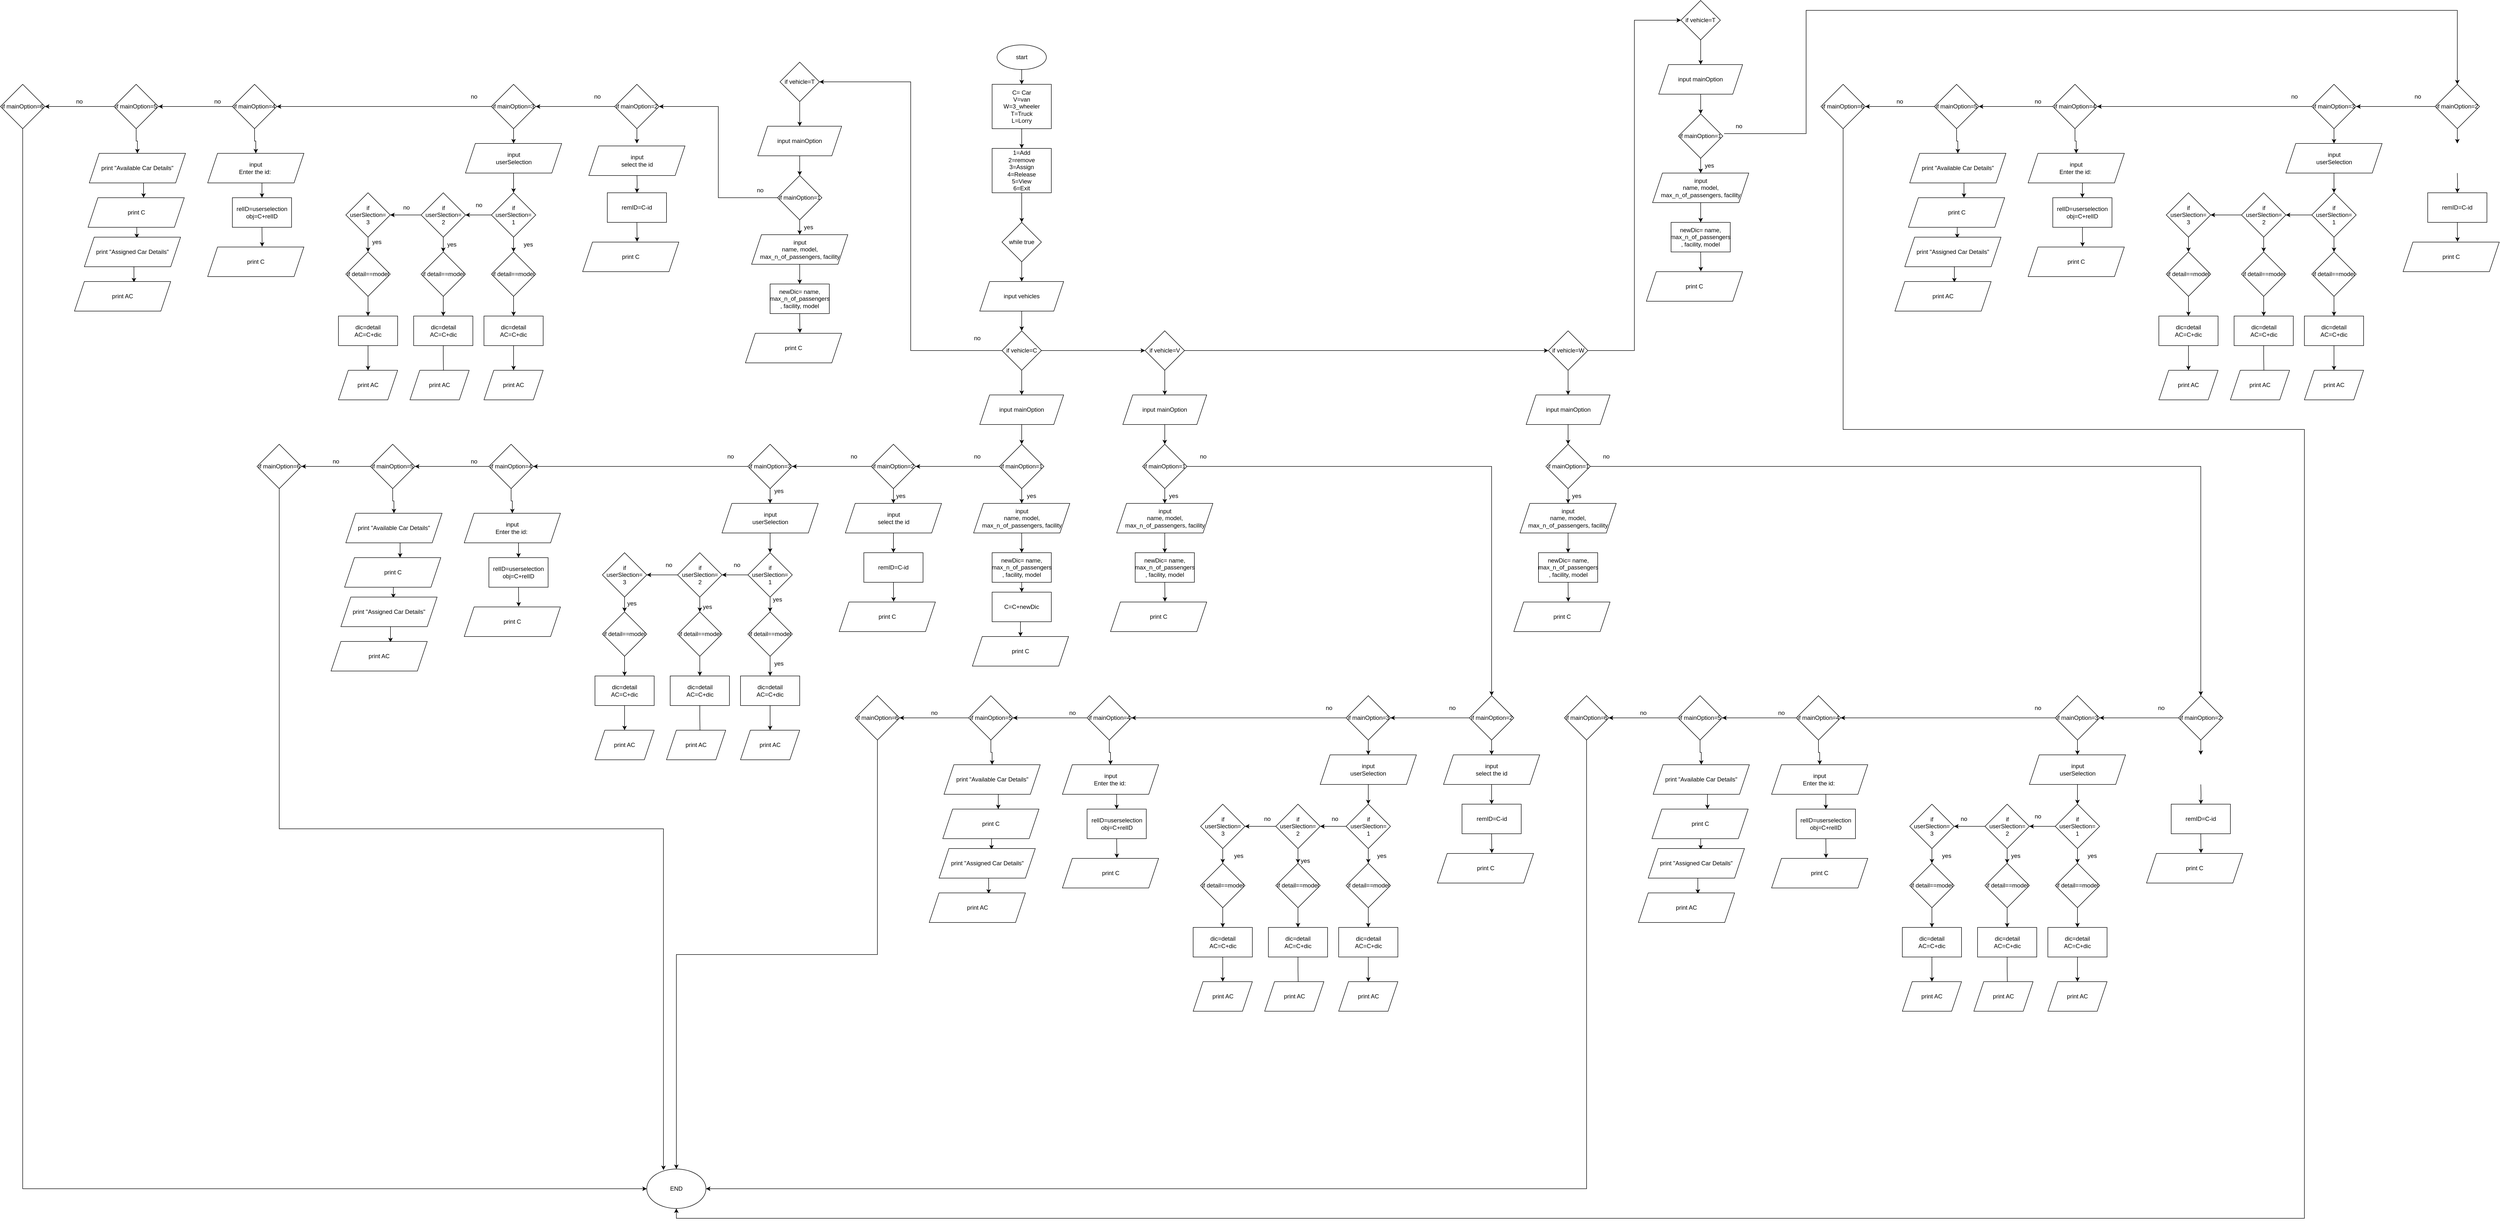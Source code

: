 <mxfile version="16.5.1" type="device"><diagram id="UBYgHmmeZJAbqeEWJEpN" name="Page-1"><mxGraphModel dx="6201" dy="2954" grid="1" gridSize="10" guides="1" tooltips="1" connect="1" arrows="1" fold="1" page="1" pageScale="1" pageWidth="850" pageHeight="1100" math="0" shadow="0"><root><mxCell id="0"/><mxCell id="1" parent="0"/><mxCell id="YXlaRM36UaZ8YzCK5fgt-21" style="edgeStyle=orthogonalEdgeStyle;rounded=0;orthogonalLoop=1;jettySize=auto;html=1;exitX=0.5;exitY=1;exitDx=0;exitDy=0;entryX=0.5;entryY=0;entryDx=0;entryDy=0;" edge="1" parent="1" source="YXlaRM36UaZ8YzCK5fgt-1" target="YXlaRM36UaZ8YzCK5fgt-19"><mxGeometry relative="1" as="geometry"/></mxCell><mxCell id="YXlaRM36UaZ8YzCK5fgt-1" value="start" style="ellipse;whiteSpace=wrap;html=1;" vertex="1" parent="1"><mxGeometry x="230" y="-230" width="100" height="50" as="geometry"/></mxCell><mxCell id="YXlaRM36UaZ8YzCK5fgt-5" style="edgeStyle=orthogonalEdgeStyle;rounded=0;orthogonalLoop=1;jettySize=auto;html=1;exitX=0.5;exitY=1;exitDx=0;exitDy=0;entryX=0.5;entryY=0;entryDx=0;entryDy=0;" edge="1" parent="1" source="YXlaRM36UaZ8YzCK5fgt-2" target="YXlaRM36UaZ8YzCK5fgt-4"><mxGeometry relative="1" as="geometry"/></mxCell><mxCell id="YXlaRM36UaZ8YzCK5fgt-2" value="while true" style="rhombus;whiteSpace=wrap;html=1;" vertex="1" parent="1"><mxGeometry x="240" y="130" width="80" height="80" as="geometry"/></mxCell><mxCell id="YXlaRM36UaZ8YzCK5fgt-7" style="edgeStyle=orthogonalEdgeStyle;rounded=0;orthogonalLoop=1;jettySize=auto;html=1;exitX=0.5;exitY=1;exitDx=0;exitDy=0;entryX=0.5;entryY=0;entryDx=0;entryDy=0;" edge="1" parent="1" source="YXlaRM36UaZ8YzCK5fgt-4" target="YXlaRM36UaZ8YzCK5fgt-6"><mxGeometry relative="1" as="geometry"/></mxCell><mxCell id="YXlaRM36UaZ8YzCK5fgt-4" value="input vehicles" style="shape=parallelogram;perimeter=parallelogramPerimeter;whiteSpace=wrap;html=1;fixedSize=1;" vertex="1" parent="1"><mxGeometry x="195" y="250" width="170" height="60" as="geometry"/></mxCell><mxCell id="YXlaRM36UaZ8YzCK5fgt-9" style="edgeStyle=orthogonalEdgeStyle;rounded=0;orthogonalLoop=1;jettySize=auto;html=1;exitX=0.5;exitY=1;exitDx=0;exitDy=0;entryX=0.5;entryY=0;entryDx=0;entryDy=0;" edge="1" parent="1" source="YXlaRM36UaZ8YzCK5fgt-6" target="YXlaRM36UaZ8YzCK5fgt-8"><mxGeometry relative="1" as="geometry"/></mxCell><mxCell id="YXlaRM36UaZ8YzCK5fgt-27" style="edgeStyle=orthogonalEdgeStyle;rounded=0;orthogonalLoop=1;jettySize=auto;html=1;exitX=1;exitY=0.5;exitDx=0;exitDy=0;entryX=0;entryY=0.5;entryDx=0;entryDy=0;" edge="1" parent="1" source="YXlaRM36UaZ8YzCK5fgt-6" target="YXlaRM36UaZ8YzCK5fgt-26"><mxGeometry relative="1" as="geometry"/></mxCell><mxCell id="YXlaRM36UaZ8YzCK5fgt-470" style="edgeStyle=orthogonalEdgeStyle;rounded=0;orthogonalLoop=1;jettySize=auto;html=1;exitX=0;exitY=0.5;exitDx=0;exitDy=0;entryX=1;entryY=0.5;entryDx=0;entryDy=0;" edge="1" parent="1" source="YXlaRM36UaZ8YzCK5fgt-6" target="YXlaRM36UaZ8YzCK5fgt-400"><mxGeometry relative="1" as="geometry"/></mxCell><mxCell id="YXlaRM36UaZ8YzCK5fgt-6" value="if vehicle=C" style="rhombus;whiteSpace=wrap;html=1;" vertex="1" parent="1"><mxGeometry x="240" y="350" width="80" height="80" as="geometry"/></mxCell><mxCell id="YXlaRM36UaZ8YzCK5fgt-11" style="edgeStyle=orthogonalEdgeStyle;rounded=0;orthogonalLoop=1;jettySize=auto;html=1;exitX=0.5;exitY=1;exitDx=0;exitDy=0;entryX=0.5;entryY=0;entryDx=0;entryDy=0;" edge="1" parent="1" source="YXlaRM36UaZ8YzCK5fgt-8" target="YXlaRM36UaZ8YzCK5fgt-10"><mxGeometry relative="1" as="geometry"/></mxCell><mxCell id="YXlaRM36UaZ8YzCK5fgt-8" value="input mainOption" style="shape=parallelogram;perimeter=parallelogramPerimeter;whiteSpace=wrap;html=1;fixedSize=1;" vertex="1" parent="1"><mxGeometry x="195" y="480" width="170" height="60" as="geometry"/></mxCell><mxCell id="YXlaRM36UaZ8YzCK5fgt-13" style="edgeStyle=orthogonalEdgeStyle;rounded=0;orthogonalLoop=1;jettySize=auto;html=1;exitX=0.5;exitY=1;exitDx=0;exitDy=0;entryX=0.5;entryY=0;entryDx=0;entryDy=0;" edge="1" parent="1" source="YXlaRM36UaZ8YzCK5fgt-10" target="YXlaRM36UaZ8YzCK5fgt-12"><mxGeometry relative="1" as="geometry"/></mxCell><mxCell id="YXlaRM36UaZ8YzCK5fgt-68" style="edgeStyle=orthogonalEdgeStyle;rounded=0;orthogonalLoop=1;jettySize=auto;html=1;exitX=0;exitY=0.5;exitDx=0;exitDy=0;entryX=1;entryY=0.5;entryDx=0;entryDy=0;" edge="1" parent="1" source="YXlaRM36UaZ8YzCK5fgt-10" target="YXlaRM36UaZ8YzCK5fgt-50"><mxGeometry relative="1" as="geometry"/></mxCell><mxCell id="YXlaRM36UaZ8YzCK5fgt-10" value="if mainOption=1" style="rhombus;whiteSpace=wrap;html=1;" vertex="1" parent="1"><mxGeometry x="235" y="580" width="90" height="90" as="geometry"/></mxCell><mxCell id="YXlaRM36UaZ8YzCK5fgt-16" style="edgeStyle=orthogonalEdgeStyle;rounded=0;orthogonalLoop=1;jettySize=auto;html=1;exitX=0.5;exitY=1;exitDx=0;exitDy=0;entryX=0.5;entryY=0;entryDx=0;entryDy=0;" edge="1" parent="1" source="YXlaRM36UaZ8YzCK5fgt-12" target="YXlaRM36UaZ8YzCK5fgt-15"><mxGeometry relative="1" as="geometry"/></mxCell><mxCell id="YXlaRM36UaZ8YzCK5fgt-12" value="input&lt;br&gt;name, model, max_n_of_passengers, facility" style="shape=parallelogram;perimeter=parallelogramPerimeter;whiteSpace=wrap;html=1;fixedSize=1;" vertex="1" parent="1"><mxGeometry x="182.5" y="700" width="195" height="60" as="geometry"/></mxCell><mxCell id="YXlaRM36UaZ8YzCK5fgt-80" style="edgeStyle=orthogonalEdgeStyle;rounded=0;orthogonalLoop=1;jettySize=auto;html=1;exitX=0.5;exitY=1;exitDx=0;exitDy=0;entryX=0.5;entryY=0;entryDx=0;entryDy=0;" edge="1" parent="1" source="YXlaRM36UaZ8YzCK5fgt-15" target="YXlaRM36UaZ8YzCK5fgt-79"><mxGeometry relative="1" as="geometry"/></mxCell><mxCell id="YXlaRM36UaZ8YzCK5fgt-15" value="newDic= name,&lt;br&gt;max_n_of_passengers&lt;br&gt;, facility, model" style="rounded=0;whiteSpace=wrap;html=1;" vertex="1" parent="1"><mxGeometry x="220" y="800" width="120" height="60" as="geometry"/></mxCell><mxCell id="YXlaRM36UaZ8YzCK5fgt-22" style="edgeStyle=orthogonalEdgeStyle;rounded=0;orthogonalLoop=1;jettySize=auto;html=1;exitX=0.5;exitY=1;exitDx=0;exitDy=0;" edge="1" parent="1" source="YXlaRM36UaZ8YzCK5fgt-19" target="YXlaRM36UaZ8YzCK5fgt-20"><mxGeometry relative="1" as="geometry"/></mxCell><mxCell id="YXlaRM36UaZ8YzCK5fgt-19" value="C= Car&lt;br&gt;V=van&lt;br&gt;W=3_wheeler&lt;br&gt;T=Truck&lt;br&gt;L=Lorry" style="rounded=0;whiteSpace=wrap;html=1;" vertex="1" parent="1"><mxGeometry x="220" y="-150" width="120" height="90" as="geometry"/></mxCell><mxCell id="YXlaRM36UaZ8YzCK5fgt-23" style="edgeStyle=orthogonalEdgeStyle;rounded=0;orthogonalLoop=1;jettySize=auto;html=1;exitX=0.5;exitY=1;exitDx=0;exitDy=0;entryX=0.5;entryY=0;entryDx=0;entryDy=0;" edge="1" parent="1" source="YXlaRM36UaZ8YzCK5fgt-20" target="YXlaRM36UaZ8YzCK5fgt-2"><mxGeometry relative="1" as="geometry"/></mxCell><mxCell id="YXlaRM36UaZ8YzCK5fgt-20" value="1=Add&lt;br&gt;2=remove&lt;br&gt;3=Assign&lt;br&gt;4=Release&lt;br&gt;5=View&lt;br&gt;6=Exit" style="rounded=0;whiteSpace=wrap;html=1;" vertex="1" parent="1"><mxGeometry x="220" y="-20" width="120" height="90" as="geometry"/></mxCell><mxCell id="YXlaRM36UaZ8YzCK5fgt-24" value="print C" style="shape=parallelogram;perimeter=parallelogramPerimeter;whiteSpace=wrap;html=1;fixedSize=1;" vertex="1" parent="1"><mxGeometry x="180" y="970" width="195" height="60" as="geometry"/></mxCell><mxCell id="YXlaRM36UaZ8YzCK5fgt-37" style="edgeStyle=orthogonalEdgeStyle;rounded=0;orthogonalLoop=1;jettySize=auto;html=1;exitX=0.5;exitY=1;exitDx=0;exitDy=0;entryX=0.5;entryY=0;entryDx=0;entryDy=0;" edge="1" parent="1" source="YXlaRM36UaZ8YzCK5fgt-26" target="YXlaRM36UaZ8YzCK5fgt-29"><mxGeometry relative="1" as="geometry"/></mxCell><mxCell id="YXlaRM36UaZ8YzCK5fgt-262" style="edgeStyle=orthogonalEdgeStyle;rounded=0;orthogonalLoop=1;jettySize=auto;html=1;exitX=1;exitY=0.5;exitDx=0;exitDy=0;" edge="1" parent="1" source="YXlaRM36UaZ8YzCK5fgt-26" target="YXlaRM36UaZ8YzCK5fgt-189"><mxGeometry relative="1" as="geometry"/></mxCell><mxCell id="YXlaRM36UaZ8YzCK5fgt-26" value="if vehicle=V" style="rhombus;whiteSpace=wrap;html=1;" vertex="1" parent="1"><mxGeometry x="530" y="350" width="80" height="80" as="geometry"/></mxCell><mxCell id="YXlaRM36UaZ8YzCK5fgt-28" style="edgeStyle=orthogonalEdgeStyle;rounded=0;orthogonalLoop=1;jettySize=auto;html=1;exitX=0.5;exitY=1;exitDx=0;exitDy=0;entryX=0.5;entryY=0;entryDx=0;entryDy=0;" edge="1" source="YXlaRM36UaZ8YzCK5fgt-29" target="YXlaRM36UaZ8YzCK5fgt-31" parent="1"><mxGeometry relative="1" as="geometry"/></mxCell><mxCell id="YXlaRM36UaZ8YzCK5fgt-29" value="input mainOption" style="shape=parallelogram;perimeter=parallelogramPerimeter;whiteSpace=wrap;html=1;fixedSize=1;" vertex="1" parent="1"><mxGeometry x="485" y="480" width="170" height="60" as="geometry"/></mxCell><mxCell id="YXlaRM36UaZ8YzCK5fgt-30" style="edgeStyle=orthogonalEdgeStyle;rounded=0;orthogonalLoop=1;jettySize=auto;html=1;exitX=0.5;exitY=1;exitDx=0;exitDy=0;entryX=0.5;entryY=0;entryDx=0;entryDy=0;" edge="1" source="YXlaRM36UaZ8YzCK5fgt-31" target="YXlaRM36UaZ8YzCK5fgt-33" parent="1"><mxGeometry relative="1" as="geometry"/></mxCell><mxCell id="YXlaRM36UaZ8YzCK5fgt-185" style="edgeStyle=orthogonalEdgeStyle;rounded=0;orthogonalLoop=1;jettySize=auto;html=1;exitX=1;exitY=0.5;exitDx=0;exitDy=0;entryX=0.5;entryY=0;entryDx=0;entryDy=0;" edge="1" parent="1" source="YXlaRM36UaZ8YzCK5fgt-31" target="YXlaRM36UaZ8YzCK5fgt-126"><mxGeometry relative="1" as="geometry"/></mxCell><mxCell id="YXlaRM36UaZ8YzCK5fgt-31" value="if mainOption=1" style="rhombus;whiteSpace=wrap;html=1;" vertex="1" parent="1"><mxGeometry x="525" y="580" width="90" height="90" as="geometry"/></mxCell><mxCell id="YXlaRM36UaZ8YzCK5fgt-32" style="edgeStyle=orthogonalEdgeStyle;rounded=0;orthogonalLoop=1;jettySize=auto;html=1;exitX=0.5;exitY=1;exitDx=0;exitDy=0;entryX=0.5;entryY=0;entryDx=0;entryDy=0;" edge="1" source="YXlaRM36UaZ8YzCK5fgt-33" target="YXlaRM36UaZ8YzCK5fgt-35" parent="1"><mxGeometry relative="1" as="geometry"/></mxCell><mxCell id="YXlaRM36UaZ8YzCK5fgt-33" value="input&lt;br&gt;name, model, max_n_of_passengers, facility" style="shape=parallelogram;perimeter=parallelogramPerimeter;whiteSpace=wrap;html=1;fixedSize=1;" vertex="1" parent="1"><mxGeometry x="472.5" y="700" width="195" height="60" as="geometry"/></mxCell><mxCell id="YXlaRM36UaZ8YzCK5fgt-34" style="edgeStyle=orthogonalEdgeStyle;rounded=0;orthogonalLoop=1;jettySize=auto;html=1;exitX=0.5;exitY=1;exitDx=0;exitDy=0;entryX=0.566;entryY=-0.013;entryDx=0;entryDy=0;entryPerimeter=0;" edge="1" source="YXlaRM36UaZ8YzCK5fgt-35" target="YXlaRM36UaZ8YzCK5fgt-36" parent="1"><mxGeometry relative="1" as="geometry"/></mxCell><mxCell id="YXlaRM36UaZ8YzCK5fgt-35" value="newDic= name,&lt;br&gt;max_n_of_passengers&lt;br&gt;, facility, model" style="rounded=0;whiteSpace=wrap;html=1;" vertex="1" parent="1"><mxGeometry x="510" y="800" width="120" height="60" as="geometry"/></mxCell><mxCell id="YXlaRM36UaZ8YzCK5fgt-36" value="print C" style="shape=parallelogram;perimeter=parallelogramPerimeter;whiteSpace=wrap;html=1;fixedSize=1;" vertex="1" parent="1"><mxGeometry x="460" y="900" width="195" height="60" as="geometry"/></mxCell><mxCell id="YXlaRM36UaZ8YzCK5fgt-49" style="edgeStyle=orthogonalEdgeStyle;rounded=0;orthogonalLoop=1;jettySize=auto;html=1;exitX=0.5;exitY=1;exitDx=0;exitDy=0;entryX=0.5;entryY=0;entryDx=0;entryDy=0;" edge="1" source="YXlaRM36UaZ8YzCK5fgt-50" target="YXlaRM36UaZ8YzCK5fgt-52" parent="1"><mxGeometry relative="1" as="geometry"/></mxCell><mxCell id="YXlaRM36UaZ8YzCK5fgt-69" style="edgeStyle=orthogonalEdgeStyle;rounded=0;orthogonalLoop=1;jettySize=auto;html=1;entryX=1;entryY=0.5;entryDx=0;entryDy=0;" edge="1" parent="1" source="YXlaRM36UaZ8YzCK5fgt-50" target="YXlaRM36UaZ8YzCK5fgt-57"><mxGeometry relative="1" as="geometry"/></mxCell><mxCell id="YXlaRM36UaZ8YzCK5fgt-50" value="if mainOption=2" style="rhombus;whiteSpace=wrap;html=1;" vertex="1" parent="1"><mxGeometry x="-25" y="580" width="90" height="90" as="geometry"/></mxCell><mxCell id="YXlaRM36UaZ8YzCK5fgt-51" style="edgeStyle=orthogonalEdgeStyle;rounded=0;orthogonalLoop=1;jettySize=auto;html=1;exitX=0.5;exitY=1;exitDx=0;exitDy=0;entryX=0.5;entryY=0;entryDx=0;entryDy=0;" edge="1" source="YXlaRM36UaZ8YzCK5fgt-52" target="YXlaRM36UaZ8YzCK5fgt-54" parent="1"><mxGeometry relative="1" as="geometry"/></mxCell><mxCell id="YXlaRM36UaZ8YzCK5fgt-52" value="input&lt;br&gt;select the id" style="shape=parallelogram;perimeter=parallelogramPerimeter;whiteSpace=wrap;html=1;fixedSize=1;" vertex="1" parent="1"><mxGeometry x="-77.5" y="700" width="195" height="60" as="geometry"/></mxCell><mxCell id="YXlaRM36UaZ8YzCK5fgt-53" style="edgeStyle=orthogonalEdgeStyle;rounded=0;orthogonalLoop=1;jettySize=auto;html=1;exitX=0.5;exitY=1;exitDx=0;exitDy=0;entryX=0.566;entryY=-0.013;entryDx=0;entryDy=0;entryPerimeter=0;" edge="1" source="YXlaRM36UaZ8YzCK5fgt-54" target="YXlaRM36UaZ8YzCK5fgt-55" parent="1"><mxGeometry relative="1" as="geometry"/></mxCell><mxCell id="YXlaRM36UaZ8YzCK5fgt-54" value="remID=C-id" style="rounded=0;whiteSpace=wrap;html=1;" vertex="1" parent="1"><mxGeometry x="-40" y="800" width="120" height="60" as="geometry"/></mxCell><mxCell id="YXlaRM36UaZ8YzCK5fgt-55" value="print C" style="shape=parallelogram;perimeter=parallelogramPerimeter;whiteSpace=wrap;html=1;fixedSize=1;" vertex="1" parent="1"><mxGeometry x="-90" y="900" width="195" height="60" as="geometry"/></mxCell><mxCell id="YXlaRM36UaZ8YzCK5fgt-56" style="edgeStyle=orthogonalEdgeStyle;rounded=0;orthogonalLoop=1;jettySize=auto;html=1;exitX=0.5;exitY=1;exitDx=0;exitDy=0;entryX=0.5;entryY=0;entryDx=0;entryDy=0;" edge="1" source="YXlaRM36UaZ8YzCK5fgt-57" target="YXlaRM36UaZ8YzCK5fgt-59" parent="1"><mxGeometry relative="1" as="geometry"/></mxCell><mxCell id="YXlaRM36UaZ8YzCK5fgt-100" style="edgeStyle=orthogonalEdgeStyle;rounded=0;orthogonalLoop=1;jettySize=auto;html=1;exitX=0;exitY=0.5;exitDx=0;exitDy=0;" edge="1" parent="1" source="YXlaRM36UaZ8YzCK5fgt-57" target="YXlaRM36UaZ8YzCK5fgt-93"><mxGeometry relative="1" as="geometry"/></mxCell><mxCell id="YXlaRM36UaZ8YzCK5fgt-57" value="if mainOption=3" style="rhombus;whiteSpace=wrap;html=1;" vertex="1" parent="1"><mxGeometry x="-275" y="580" width="90" height="90" as="geometry"/></mxCell><mxCell id="YXlaRM36UaZ8YzCK5fgt-58" style="edgeStyle=orthogonalEdgeStyle;rounded=0;orthogonalLoop=1;jettySize=auto;html=1;exitX=0.5;exitY=1;exitDx=0;exitDy=0;entryX=0.5;entryY=0;entryDx=0;entryDy=0;" edge="1" source="YXlaRM36UaZ8YzCK5fgt-59" parent="1"><mxGeometry relative="1" as="geometry"><mxPoint x="-230" y="800" as="targetPoint"/></mxGeometry></mxCell><mxCell id="YXlaRM36UaZ8YzCK5fgt-59" value="input&lt;br&gt;userSelection" style="shape=parallelogram;perimeter=parallelogramPerimeter;whiteSpace=wrap;html=1;fixedSize=1;" vertex="1" parent="1"><mxGeometry x="-327.5" y="700" width="195" height="60" as="geometry"/></mxCell><mxCell id="YXlaRM36UaZ8YzCK5fgt-82" style="edgeStyle=orthogonalEdgeStyle;rounded=0;orthogonalLoop=1;jettySize=auto;html=1;exitX=0.5;exitY=1;exitDx=0;exitDy=0;entryX=0.5;entryY=0;entryDx=0;entryDy=0;" edge="1" parent="1" source="YXlaRM36UaZ8YzCK5fgt-63" target="YXlaRM36UaZ8YzCK5fgt-64"><mxGeometry relative="1" as="geometry"/></mxCell><mxCell id="YXlaRM36UaZ8YzCK5fgt-90" style="edgeStyle=orthogonalEdgeStyle;rounded=0;orthogonalLoop=1;jettySize=auto;html=1;exitX=0;exitY=0.5;exitDx=0;exitDy=0;entryX=1;entryY=0.5;entryDx=0;entryDy=0;" edge="1" parent="1" source="YXlaRM36UaZ8YzCK5fgt-63" target="YXlaRM36UaZ8YzCK5fgt-65"><mxGeometry relative="1" as="geometry"/></mxCell><mxCell id="YXlaRM36UaZ8YzCK5fgt-63" value="if&lt;br&gt;userSlection=&lt;br&gt;1" style="rhombus;whiteSpace=wrap;html=1;" vertex="1" parent="1"><mxGeometry x="-275" y="800" width="90" height="90" as="geometry"/></mxCell><mxCell id="YXlaRM36UaZ8YzCK5fgt-83" style="edgeStyle=orthogonalEdgeStyle;rounded=0;orthogonalLoop=1;jettySize=auto;html=1;exitX=0.5;exitY=1;exitDx=0;exitDy=0;" edge="1" parent="1" source="YXlaRM36UaZ8YzCK5fgt-64" target="YXlaRM36UaZ8YzCK5fgt-70"><mxGeometry relative="1" as="geometry"/></mxCell><mxCell id="YXlaRM36UaZ8YzCK5fgt-64" value="if detail==model" style="rhombus;whiteSpace=wrap;html=1;" vertex="1" parent="1"><mxGeometry x="-275" y="920" width="90" height="90" as="geometry"/></mxCell><mxCell id="YXlaRM36UaZ8YzCK5fgt-84" style="edgeStyle=orthogonalEdgeStyle;rounded=0;orthogonalLoop=1;jettySize=auto;html=1;exitX=0.5;exitY=1;exitDx=0;exitDy=0;entryX=0.5;entryY=0;entryDx=0;entryDy=0;" edge="1" parent="1" source="YXlaRM36UaZ8YzCK5fgt-65" target="YXlaRM36UaZ8YzCK5fgt-71"><mxGeometry relative="1" as="geometry"/></mxCell><mxCell id="YXlaRM36UaZ8YzCK5fgt-91" style="edgeStyle=orthogonalEdgeStyle;rounded=0;orthogonalLoop=1;jettySize=auto;html=1;exitX=0;exitY=0.5;exitDx=0;exitDy=0;entryX=1;entryY=0.5;entryDx=0;entryDy=0;" edge="1" parent="1" source="YXlaRM36UaZ8YzCK5fgt-65" target="YXlaRM36UaZ8YzCK5fgt-66"><mxGeometry relative="1" as="geometry"/></mxCell><mxCell id="YXlaRM36UaZ8YzCK5fgt-65" value="if&lt;br&gt;userSlection=&lt;br&gt;2" style="rhombus;whiteSpace=wrap;html=1;" vertex="1" parent="1"><mxGeometry x="-417.5" y="800" width="90" height="90" as="geometry"/></mxCell><mxCell id="YXlaRM36UaZ8YzCK5fgt-87" style="edgeStyle=orthogonalEdgeStyle;rounded=0;orthogonalLoop=1;jettySize=auto;html=1;exitX=0.5;exitY=1;exitDx=0;exitDy=0;" edge="1" parent="1" source="YXlaRM36UaZ8YzCK5fgt-66" target="YXlaRM36UaZ8YzCK5fgt-73"><mxGeometry relative="1" as="geometry"/></mxCell><mxCell id="YXlaRM36UaZ8YzCK5fgt-66" value="if&lt;br&gt;userSlection=&lt;br&gt;3" style="rhombus;whiteSpace=wrap;html=1;" vertex="1" parent="1"><mxGeometry x="-570" y="800" width="90" height="90" as="geometry"/></mxCell><mxCell id="YXlaRM36UaZ8YzCK5fgt-76" style="edgeStyle=orthogonalEdgeStyle;rounded=0;orthogonalLoop=1;jettySize=auto;html=1;exitX=0.5;exitY=1;exitDx=0;exitDy=0;entryX=0.5;entryY=0;entryDx=0;entryDy=0;" edge="1" parent="1" source="YXlaRM36UaZ8YzCK5fgt-70" target="YXlaRM36UaZ8YzCK5fgt-75"><mxGeometry relative="1" as="geometry"/></mxCell><mxCell id="YXlaRM36UaZ8YzCK5fgt-70" value="dic=detail&lt;br&gt;AC=C+dic" style="rounded=0;whiteSpace=wrap;html=1;" vertex="1" parent="1"><mxGeometry x="-290" y="1050" width="120" height="60" as="geometry"/></mxCell><mxCell id="YXlaRM36UaZ8YzCK5fgt-85" style="edgeStyle=orthogonalEdgeStyle;rounded=0;orthogonalLoop=1;jettySize=auto;html=1;exitX=0.5;exitY=1;exitDx=0;exitDy=0;entryX=0.5;entryY=0;entryDx=0;entryDy=0;" edge="1" parent="1" source="YXlaRM36UaZ8YzCK5fgt-71" target="YXlaRM36UaZ8YzCK5fgt-72"><mxGeometry relative="1" as="geometry"/></mxCell><mxCell id="YXlaRM36UaZ8YzCK5fgt-71" value="if detail==model" style="rhombus;whiteSpace=wrap;html=1;" vertex="1" parent="1"><mxGeometry x="-417.5" y="920" width="90" height="90" as="geometry"/></mxCell><mxCell id="YXlaRM36UaZ8YzCK5fgt-89" style="edgeStyle=orthogonalEdgeStyle;rounded=0;orthogonalLoop=1;jettySize=auto;html=1;exitX=0.5;exitY=1;exitDx=0;exitDy=0;entryX=0.567;entryY=0.167;entryDx=0;entryDy=0;entryPerimeter=0;" edge="1" parent="1" source="YXlaRM36UaZ8YzCK5fgt-72" target="YXlaRM36UaZ8YzCK5fgt-77"><mxGeometry relative="1" as="geometry"/></mxCell><mxCell id="YXlaRM36UaZ8YzCK5fgt-72" value="dic=detail&lt;br&gt;AC=C+dic" style="rounded=0;whiteSpace=wrap;html=1;" vertex="1" parent="1"><mxGeometry x="-432.5" y="1050" width="120" height="60" as="geometry"/></mxCell><mxCell id="YXlaRM36UaZ8YzCK5fgt-86" style="edgeStyle=orthogonalEdgeStyle;rounded=0;orthogonalLoop=1;jettySize=auto;html=1;exitX=0.5;exitY=1;exitDx=0;exitDy=0;entryX=0.5;entryY=0;entryDx=0;entryDy=0;" edge="1" parent="1" source="YXlaRM36UaZ8YzCK5fgt-73" target="YXlaRM36UaZ8YzCK5fgt-74"><mxGeometry relative="1" as="geometry"/></mxCell><mxCell id="YXlaRM36UaZ8YzCK5fgt-73" value="if detail==model" style="rhombus;whiteSpace=wrap;html=1;" vertex="1" parent="1"><mxGeometry x="-570" y="920" width="90" height="90" as="geometry"/></mxCell><mxCell id="YXlaRM36UaZ8YzCK5fgt-88" style="edgeStyle=orthogonalEdgeStyle;rounded=0;orthogonalLoop=1;jettySize=auto;html=1;exitX=0.5;exitY=1;exitDx=0;exitDy=0;entryX=0.5;entryY=0;entryDx=0;entryDy=0;" edge="1" parent="1" source="YXlaRM36UaZ8YzCK5fgt-74" target="YXlaRM36UaZ8YzCK5fgt-78"><mxGeometry relative="1" as="geometry"/></mxCell><mxCell id="YXlaRM36UaZ8YzCK5fgt-74" value="dic=detail&lt;br&gt;AC=C+dic" style="rounded=0;whiteSpace=wrap;html=1;" vertex="1" parent="1"><mxGeometry x="-585" y="1050" width="120" height="60" as="geometry"/></mxCell><mxCell id="YXlaRM36UaZ8YzCK5fgt-75" value="print AC" style="shape=parallelogram;perimeter=parallelogramPerimeter;whiteSpace=wrap;html=1;fixedSize=1;" vertex="1" parent="1"><mxGeometry x="-290" y="1160" width="120" height="60" as="geometry"/></mxCell><mxCell id="YXlaRM36UaZ8YzCK5fgt-77" value="print AC" style="shape=parallelogram;perimeter=parallelogramPerimeter;whiteSpace=wrap;html=1;fixedSize=1;" vertex="1" parent="1"><mxGeometry x="-440" y="1160" width="120" height="60" as="geometry"/></mxCell><mxCell id="YXlaRM36UaZ8YzCK5fgt-78" value="print AC" style="shape=parallelogram;perimeter=parallelogramPerimeter;whiteSpace=wrap;html=1;fixedSize=1;" vertex="1" parent="1"><mxGeometry x="-585" y="1160" width="120" height="60" as="geometry"/></mxCell><mxCell id="YXlaRM36UaZ8YzCK5fgt-81" style="edgeStyle=orthogonalEdgeStyle;rounded=0;orthogonalLoop=1;jettySize=auto;html=1;exitX=0.5;exitY=1;exitDx=0;exitDy=0;entryX=0.5;entryY=0;entryDx=0;entryDy=0;" edge="1" parent="1" source="YXlaRM36UaZ8YzCK5fgt-79" target="YXlaRM36UaZ8YzCK5fgt-24"><mxGeometry relative="1" as="geometry"/></mxCell><mxCell id="YXlaRM36UaZ8YzCK5fgt-79" value="C=C+newDic" style="rounded=0;whiteSpace=wrap;html=1;" vertex="1" parent="1"><mxGeometry x="220" y="880" width="120" height="60" as="geometry"/></mxCell><mxCell id="YXlaRM36UaZ8YzCK5fgt-92" style="edgeStyle=orthogonalEdgeStyle;rounded=0;orthogonalLoop=1;jettySize=auto;html=1;exitX=0.5;exitY=1;exitDx=0;exitDy=0;entryX=0.5;entryY=0;entryDx=0;entryDy=0;" edge="1" source="YXlaRM36UaZ8YzCK5fgt-93" target="YXlaRM36UaZ8YzCK5fgt-95" parent="1"><mxGeometry relative="1" as="geometry"/></mxCell><mxCell id="YXlaRM36UaZ8YzCK5fgt-108" style="edgeStyle=orthogonalEdgeStyle;rounded=0;orthogonalLoop=1;jettySize=auto;html=1;exitX=0;exitY=0.5;exitDx=0;exitDy=0;" edge="1" parent="1" source="YXlaRM36UaZ8YzCK5fgt-93" target="YXlaRM36UaZ8YzCK5fgt-102"><mxGeometry relative="1" as="geometry"/></mxCell><mxCell id="YXlaRM36UaZ8YzCK5fgt-93" value="if mainOption=4" style="rhombus;whiteSpace=wrap;html=1;" vertex="1" parent="1"><mxGeometry x="-800" y="580" width="90" height="90" as="geometry"/></mxCell><mxCell id="YXlaRM36UaZ8YzCK5fgt-94" style="edgeStyle=orthogonalEdgeStyle;rounded=0;orthogonalLoop=1;jettySize=auto;html=1;exitX=0.5;exitY=1;exitDx=0;exitDy=0;entryX=0.5;entryY=0;entryDx=0;entryDy=0;" edge="1" source="YXlaRM36UaZ8YzCK5fgt-95" target="YXlaRM36UaZ8YzCK5fgt-97" parent="1"><mxGeometry relative="1" as="geometry"/></mxCell><mxCell id="YXlaRM36UaZ8YzCK5fgt-95" value="input&lt;br&gt;Enter the id:&amp;nbsp;" style="shape=parallelogram;perimeter=parallelogramPerimeter;whiteSpace=wrap;html=1;fixedSize=1;" vertex="1" parent="1"><mxGeometry x="-850" y="720" width="195" height="60" as="geometry"/></mxCell><mxCell id="YXlaRM36UaZ8YzCK5fgt-96" style="edgeStyle=orthogonalEdgeStyle;rounded=0;orthogonalLoop=1;jettySize=auto;html=1;exitX=0.5;exitY=1;exitDx=0;exitDy=0;entryX=0.566;entryY=-0.013;entryDx=0;entryDy=0;entryPerimeter=0;" edge="1" source="YXlaRM36UaZ8YzCK5fgt-97" target="YXlaRM36UaZ8YzCK5fgt-98" parent="1"><mxGeometry relative="1" as="geometry"/></mxCell><mxCell id="YXlaRM36UaZ8YzCK5fgt-97" value="relID=userselection&lt;br&gt;obj=C+relID&lt;br&gt;" style="rounded=0;whiteSpace=wrap;html=1;" vertex="1" parent="1"><mxGeometry x="-800" y="810" width="120" height="60" as="geometry"/></mxCell><mxCell id="YXlaRM36UaZ8YzCK5fgt-98" value="print C" style="shape=parallelogram;perimeter=parallelogramPerimeter;whiteSpace=wrap;html=1;fixedSize=1;" vertex="1" parent="1"><mxGeometry x="-850" y="910" width="195" height="60" as="geometry"/></mxCell><mxCell id="YXlaRM36UaZ8YzCK5fgt-101" style="edgeStyle=orthogonalEdgeStyle;rounded=0;orthogonalLoop=1;jettySize=auto;html=1;exitX=0.5;exitY=1;exitDx=0;exitDy=0;entryX=0.5;entryY=0;entryDx=0;entryDy=0;" edge="1" source="YXlaRM36UaZ8YzCK5fgt-102" target="YXlaRM36UaZ8YzCK5fgt-104" parent="1"><mxGeometry relative="1" as="geometry"/></mxCell><mxCell id="YXlaRM36UaZ8YzCK5fgt-123" style="edgeStyle=orthogonalEdgeStyle;rounded=0;orthogonalLoop=1;jettySize=auto;html=1;exitX=0;exitY=0.5;exitDx=0;exitDy=0;entryX=1;entryY=0.5;entryDx=0;entryDy=0;" edge="1" parent="1" source="YXlaRM36UaZ8YzCK5fgt-102" target="YXlaRM36UaZ8YzCK5fgt-119"><mxGeometry relative="1" as="geometry"/></mxCell><mxCell id="YXlaRM36UaZ8YzCK5fgt-102" value="if mainOption=5" style="rhombus;whiteSpace=wrap;html=1;" vertex="1" parent="1"><mxGeometry x="-1040" y="580" width="90" height="90" as="geometry"/></mxCell><mxCell id="YXlaRM36UaZ8YzCK5fgt-103" style="edgeStyle=orthogonalEdgeStyle;rounded=0;orthogonalLoop=1;jettySize=auto;html=1;exitX=0.5;exitY=1;exitDx=0;exitDy=0;entryX=0.5;entryY=0;entryDx=0;entryDy=0;" edge="1" source="YXlaRM36UaZ8YzCK5fgt-104" parent="1"><mxGeometry relative="1" as="geometry"><mxPoint x="-980" y="810" as="targetPoint"/></mxGeometry></mxCell><mxCell id="YXlaRM36UaZ8YzCK5fgt-104" value="print &quot;Available Car Details&quot;" style="shape=parallelogram;perimeter=parallelogramPerimeter;whiteSpace=wrap;html=1;fixedSize=1;" vertex="1" parent="1"><mxGeometry x="-1090" y="720" width="195" height="60" as="geometry"/></mxCell><mxCell id="YXlaRM36UaZ8YzCK5fgt-110" style="edgeStyle=orthogonalEdgeStyle;rounded=0;orthogonalLoop=1;jettySize=auto;html=1;exitX=0.5;exitY=1;exitDx=0;exitDy=0;entryX=0.545;entryY=0.033;entryDx=0;entryDy=0;entryPerimeter=0;" edge="1" parent="1" source="YXlaRM36UaZ8YzCK5fgt-107" target="YXlaRM36UaZ8YzCK5fgt-109"><mxGeometry relative="1" as="geometry"/></mxCell><mxCell id="YXlaRM36UaZ8YzCK5fgt-107" value="print C" style="shape=parallelogram;perimeter=parallelogramPerimeter;whiteSpace=wrap;html=1;fixedSize=1;" vertex="1" parent="1"><mxGeometry x="-1092.5" y="810" width="195" height="60" as="geometry"/></mxCell><mxCell id="YXlaRM36UaZ8YzCK5fgt-112" style="edgeStyle=orthogonalEdgeStyle;rounded=0;orthogonalLoop=1;jettySize=auto;html=1;exitX=0.5;exitY=1;exitDx=0;exitDy=0;entryX=0.618;entryY=0.027;entryDx=0;entryDy=0;entryPerimeter=0;" edge="1" parent="1" source="YXlaRM36UaZ8YzCK5fgt-109" target="YXlaRM36UaZ8YzCK5fgt-111"><mxGeometry relative="1" as="geometry"/></mxCell><mxCell id="YXlaRM36UaZ8YzCK5fgt-109" value="print &quot;Assigned Car Details&quot;" style="shape=parallelogram;perimeter=parallelogramPerimeter;whiteSpace=wrap;html=1;fixedSize=1;" vertex="1" parent="1"><mxGeometry x="-1100" y="890" width="195" height="60" as="geometry"/></mxCell><mxCell id="YXlaRM36UaZ8YzCK5fgt-111" value="print AC" style="shape=parallelogram;perimeter=parallelogramPerimeter;whiteSpace=wrap;html=1;fixedSize=1;" vertex="1" parent="1"><mxGeometry x="-1120" y="980" width="195" height="60" as="geometry"/></mxCell><mxCell id="YXlaRM36UaZ8YzCK5fgt-113" value="yes" style="text;html=1;strokeColor=none;fillColor=none;align=center;verticalAlign=middle;whiteSpace=wrap;rounded=0;" vertex="1" parent="1"><mxGeometry x="270" y="670" width="60" height="30" as="geometry"/></mxCell><mxCell id="YXlaRM36UaZ8YzCK5fgt-114" value="no" style="text;html=1;strokeColor=none;fillColor=none;align=center;verticalAlign=middle;whiteSpace=wrap;rounded=0;" vertex="1" parent="1"><mxGeometry x="160" y="590" width="60" height="30" as="geometry"/></mxCell><mxCell id="YXlaRM36UaZ8YzCK5fgt-115" value="no" style="text;html=1;strokeColor=none;fillColor=none;align=center;verticalAlign=middle;whiteSpace=wrap;rounded=0;" vertex="1" parent="1"><mxGeometry x="-90" y="590" width="60" height="30" as="geometry"/></mxCell><mxCell id="YXlaRM36UaZ8YzCK5fgt-116" value="no" style="text;html=1;strokeColor=none;fillColor=none;align=center;verticalAlign=middle;whiteSpace=wrap;rounded=0;" vertex="1" parent="1"><mxGeometry x="-340" y="590" width="60" height="30" as="geometry"/></mxCell><mxCell id="YXlaRM36UaZ8YzCK5fgt-117" value="no" style="text;html=1;strokeColor=none;fillColor=none;align=center;verticalAlign=middle;whiteSpace=wrap;rounded=0;" vertex="1" parent="1"><mxGeometry x="-860" y="600" width="60" height="30" as="geometry"/></mxCell><mxCell id="YXlaRM36UaZ8YzCK5fgt-118" value="no" style="text;html=1;strokeColor=none;fillColor=none;align=center;verticalAlign=middle;whiteSpace=wrap;rounded=0;" vertex="1" parent="1"><mxGeometry x="-1140" y="600" width="60" height="30" as="geometry"/></mxCell><mxCell id="YXlaRM36UaZ8YzCK5fgt-122" style="edgeStyle=orthogonalEdgeStyle;rounded=0;orthogonalLoop=1;jettySize=auto;html=1;exitX=0.5;exitY=1;exitDx=0;exitDy=0;entryX=0.282;entryY=0.027;entryDx=0;entryDy=0;entryPerimeter=0;" edge="1" parent="1" source="YXlaRM36UaZ8YzCK5fgt-119" target="YXlaRM36UaZ8YzCK5fgt-121"><mxGeometry relative="1" as="geometry"><mxPoint x="-1225.571" y="1220.0" as="targetPoint"/></mxGeometry></mxCell><mxCell id="YXlaRM36UaZ8YzCK5fgt-119" value="if mainOption=6" style="rhombus;whiteSpace=wrap;html=1;" vertex="1" parent="1"><mxGeometry x="-1270" y="580" width="90" height="90" as="geometry"/></mxCell><mxCell id="YXlaRM36UaZ8YzCK5fgt-121" value="END" style="ellipse;whiteSpace=wrap;html=1;" vertex="1" parent="1"><mxGeometry x="-480" y="2050" width="120" height="80" as="geometry"/></mxCell><mxCell id="YXlaRM36UaZ8YzCK5fgt-124" style="edgeStyle=orthogonalEdgeStyle;rounded=0;orthogonalLoop=1;jettySize=auto;html=1;exitX=0.5;exitY=1;exitDx=0;exitDy=0;entryX=0.5;entryY=0;entryDx=0;entryDy=0;" edge="1" source="YXlaRM36UaZ8YzCK5fgt-126" target="YXlaRM36UaZ8YzCK5fgt-128" parent="1"><mxGeometry relative="1" as="geometry"/></mxCell><mxCell id="YXlaRM36UaZ8YzCK5fgt-125" style="edgeStyle=orthogonalEdgeStyle;rounded=0;orthogonalLoop=1;jettySize=auto;html=1;entryX=1;entryY=0.5;entryDx=0;entryDy=0;" edge="1" source="YXlaRM36UaZ8YzCK5fgt-126" target="YXlaRM36UaZ8YzCK5fgt-134" parent="1"><mxGeometry relative="1" as="geometry"/></mxCell><mxCell id="YXlaRM36UaZ8YzCK5fgt-126" value="if mainOption=2" style="rhombus;whiteSpace=wrap;html=1;" vertex="1" parent="1"><mxGeometry x="1187.5" y="1090" width="90" height="90" as="geometry"/></mxCell><mxCell id="YXlaRM36UaZ8YzCK5fgt-127" style="edgeStyle=orthogonalEdgeStyle;rounded=0;orthogonalLoop=1;jettySize=auto;html=1;exitX=0.5;exitY=1;exitDx=0;exitDy=0;entryX=0.5;entryY=0;entryDx=0;entryDy=0;" edge="1" source="YXlaRM36UaZ8YzCK5fgt-128" target="YXlaRM36UaZ8YzCK5fgt-130" parent="1"><mxGeometry relative="1" as="geometry"/></mxCell><mxCell id="YXlaRM36UaZ8YzCK5fgt-128" value="input&lt;br&gt;select the id" style="shape=parallelogram;perimeter=parallelogramPerimeter;whiteSpace=wrap;html=1;fixedSize=1;" vertex="1" parent="1"><mxGeometry x="1135" y="1210" width="195" height="60" as="geometry"/></mxCell><mxCell id="YXlaRM36UaZ8YzCK5fgt-129" style="edgeStyle=orthogonalEdgeStyle;rounded=0;orthogonalLoop=1;jettySize=auto;html=1;exitX=0.5;exitY=1;exitDx=0;exitDy=0;entryX=0.566;entryY=-0.013;entryDx=0;entryDy=0;entryPerimeter=0;" edge="1" source="YXlaRM36UaZ8YzCK5fgt-130" target="YXlaRM36UaZ8YzCK5fgt-131" parent="1"><mxGeometry relative="1" as="geometry"/></mxCell><mxCell id="YXlaRM36UaZ8YzCK5fgt-130" value="remID=C-id" style="rounded=0;whiteSpace=wrap;html=1;" vertex="1" parent="1"><mxGeometry x="1172.5" y="1310" width="120" height="60" as="geometry"/></mxCell><mxCell id="YXlaRM36UaZ8YzCK5fgt-131" value="print C" style="shape=parallelogram;perimeter=parallelogramPerimeter;whiteSpace=wrap;html=1;fixedSize=1;" vertex="1" parent="1"><mxGeometry x="1122.5" y="1410" width="195" height="60" as="geometry"/></mxCell><mxCell id="YXlaRM36UaZ8YzCK5fgt-132" style="edgeStyle=orthogonalEdgeStyle;rounded=0;orthogonalLoop=1;jettySize=auto;html=1;exitX=0.5;exitY=1;exitDx=0;exitDy=0;entryX=0.5;entryY=0;entryDx=0;entryDy=0;" edge="1" source="YXlaRM36UaZ8YzCK5fgt-134" target="YXlaRM36UaZ8YzCK5fgt-136" parent="1"><mxGeometry relative="1" as="geometry"/></mxCell><mxCell id="YXlaRM36UaZ8YzCK5fgt-133" style="edgeStyle=orthogonalEdgeStyle;rounded=0;orthogonalLoop=1;jettySize=auto;html=1;exitX=0;exitY=0.5;exitDx=0;exitDy=0;" edge="1" source="YXlaRM36UaZ8YzCK5fgt-134" target="YXlaRM36UaZ8YzCK5fgt-162" parent="1"><mxGeometry relative="1" as="geometry"/></mxCell><mxCell id="YXlaRM36UaZ8YzCK5fgt-134" value="if mainOption=3" style="rhombus;whiteSpace=wrap;html=1;" vertex="1" parent="1"><mxGeometry x="937.5" y="1090" width="90" height="90" as="geometry"/></mxCell><mxCell id="YXlaRM36UaZ8YzCK5fgt-135" style="edgeStyle=orthogonalEdgeStyle;rounded=0;orthogonalLoop=1;jettySize=auto;html=1;exitX=0.5;exitY=1;exitDx=0;exitDy=0;entryX=0.5;entryY=0;entryDx=0;entryDy=0;" edge="1" source="YXlaRM36UaZ8YzCK5fgt-136" parent="1"><mxGeometry relative="1" as="geometry"><mxPoint x="982.5" y="1310" as="targetPoint"/></mxGeometry></mxCell><mxCell id="YXlaRM36UaZ8YzCK5fgt-136" value="input&lt;br&gt;userSelection" style="shape=parallelogram;perimeter=parallelogramPerimeter;whiteSpace=wrap;html=1;fixedSize=1;" vertex="1" parent="1"><mxGeometry x="885" y="1210" width="195" height="60" as="geometry"/></mxCell><mxCell id="YXlaRM36UaZ8YzCK5fgt-137" style="edgeStyle=orthogonalEdgeStyle;rounded=0;orthogonalLoop=1;jettySize=auto;html=1;exitX=0.5;exitY=1;exitDx=0;exitDy=0;entryX=0.5;entryY=0;entryDx=0;entryDy=0;" edge="1" source="YXlaRM36UaZ8YzCK5fgt-139" target="YXlaRM36UaZ8YzCK5fgt-141" parent="1"><mxGeometry relative="1" as="geometry"/></mxCell><mxCell id="YXlaRM36UaZ8YzCK5fgt-138" style="edgeStyle=orthogonalEdgeStyle;rounded=0;orthogonalLoop=1;jettySize=auto;html=1;exitX=0;exitY=0.5;exitDx=0;exitDy=0;entryX=1;entryY=0.5;entryDx=0;entryDy=0;" edge="1" source="YXlaRM36UaZ8YzCK5fgt-139" target="YXlaRM36UaZ8YzCK5fgt-144" parent="1"><mxGeometry relative="1" as="geometry"/></mxCell><mxCell id="YXlaRM36UaZ8YzCK5fgt-139" value="if&lt;br&gt;userSlection=&lt;br&gt;1" style="rhombus;whiteSpace=wrap;html=1;" vertex="1" parent="1"><mxGeometry x="937.5" y="1310" width="90" height="90" as="geometry"/></mxCell><mxCell id="YXlaRM36UaZ8YzCK5fgt-140" style="edgeStyle=orthogonalEdgeStyle;rounded=0;orthogonalLoop=1;jettySize=auto;html=1;exitX=0.5;exitY=1;exitDx=0;exitDy=0;" edge="1" source="YXlaRM36UaZ8YzCK5fgt-141" target="YXlaRM36UaZ8YzCK5fgt-148" parent="1"><mxGeometry relative="1" as="geometry"/></mxCell><mxCell id="YXlaRM36UaZ8YzCK5fgt-141" value="if detail==model" style="rhombus;whiteSpace=wrap;html=1;" vertex="1" parent="1"><mxGeometry x="937.5" y="1430" width="90" height="90" as="geometry"/></mxCell><mxCell id="YXlaRM36UaZ8YzCK5fgt-142" style="edgeStyle=orthogonalEdgeStyle;rounded=0;orthogonalLoop=1;jettySize=auto;html=1;exitX=0.5;exitY=1;exitDx=0;exitDy=0;entryX=0.5;entryY=0;entryDx=0;entryDy=0;" edge="1" source="YXlaRM36UaZ8YzCK5fgt-144" target="YXlaRM36UaZ8YzCK5fgt-150" parent="1"><mxGeometry relative="1" as="geometry"/></mxCell><mxCell id="YXlaRM36UaZ8YzCK5fgt-143" style="edgeStyle=orthogonalEdgeStyle;rounded=0;orthogonalLoop=1;jettySize=auto;html=1;exitX=0;exitY=0.5;exitDx=0;exitDy=0;entryX=1;entryY=0.5;entryDx=0;entryDy=0;" edge="1" source="YXlaRM36UaZ8YzCK5fgt-144" target="YXlaRM36UaZ8YzCK5fgt-146" parent="1"><mxGeometry relative="1" as="geometry"/></mxCell><mxCell id="YXlaRM36UaZ8YzCK5fgt-144" value="if&lt;br&gt;userSlection=&lt;br&gt;2" style="rhombus;whiteSpace=wrap;html=1;" vertex="1" parent="1"><mxGeometry x="795" y="1310" width="90" height="90" as="geometry"/></mxCell><mxCell id="YXlaRM36UaZ8YzCK5fgt-145" style="edgeStyle=orthogonalEdgeStyle;rounded=0;orthogonalLoop=1;jettySize=auto;html=1;exitX=0.5;exitY=1;exitDx=0;exitDy=0;" edge="1" source="YXlaRM36UaZ8YzCK5fgt-146" target="YXlaRM36UaZ8YzCK5fgt-154" parent="1"><mxGeometry relative="1" as="geometry"/></mxCell><mxCell id="YXlaRM36UaZ8YzCK5fgt-146" value="if&lt;br&gt;userSlection=&lt;br&gt;3" style="rhombus;whiteSpace=wrap;html=1;" vertex="1" parent="1"><mxGeometry x="642.5" y="1310" width="90" height="90" as="geometry"/></mxCell><mxCell id="YXlaRM36UaZ8YzCK5fgt-147" style="edgeStyle=orthogonalEdgeStyle;rounded=0;orthogonalLoop=1;jettySize=auto;html=1;exitX=0.5;exitY=1;exitDx=0;exitDy=0;entryX=0.5;entryY=0;entryDx=0;entryDy=0;" edge="1" source="YXlaRM36UaZ8YzCK5fgt-148" target="YXlaRM36UaZ8YzCK5fgt-157" parent="1"><mxGeometry relative="1" as="geometry"/></mxCell><mxCell id="YXlaRM36UaZ8YzCK5fgt-148" value="dic=detail&lt;br&gt;AC=C+dic" style="rounded=0;whiteSpace=wrap;html=1;" vertex="1" parent="1"><mxGeometry x="922.5" y="1560" width="120" height="60" as="geometry"/></mxCell><mxCell id="YXlaRM36UaZ8YzCK5fgt-149" style="edgeStyle=orthogonalEdgeStyle;rounded=0;orthogonalLoop=1;jettySize=auto;html=1;exitX=0.5;exitY=1;exitDx=0;exitDy=0;entryX=0.5;entryY=0;entryDx=0;entryDy=0;" edge="1" source="YXlaRM36UaZ8YzCK5fgt-150" target="YXlaRM36UaZ8YzCK5fgt-152" parent="1"><mxGeometry relative="1" as="geometry"/></mxCell><mxCell id="YXlaRM36UaZ8YzCK5fgt-150" value="if detail==model" style="rhombus;whiteSpace=wrap;html=1;" vertex="1" parent="1"><mxGeometry x="795" y="1430" width="90" height="90" as="geometry"/></mxCell><mxCell id="YXlaRM36UaZ8YzCK5fgt-151" style="edgeStyle=orthogonalEdgeStyle;rounded=0;orthogonalLoop=1;jettySize=auto;html=1;exitX=0.5;exitY=1;exitDx=0;exitDy=0;entryX=0.567;entryY=0.167;entryDx=0;entryDy=0;entryPerimeter=0;" edge="1" source="YXlaRM36UaZ8YzCK5fgt-152" target="YXlaRM36UaZ8YzCK5fgt-158" parent="1"><mxGeometry relative="1" as="geometry"/></mxCell><mxCell id="YXlaRM36UaZ8YzCK5fgt-152" value="dic=detail&lt;br&gt;AC=C+dic" style="rounded=0;whiteSpace=wrap;html=1;" vertex="1" parent="1"><mxGeometry x="780" y="1560" width="120" height="60" as="geometry"/></mxCell><mxCell id="YXlaRM36UaZ8YzCK5fgt-153" style="edgeStyle=orthogonalEdgeStyle;rounded=0;orthogonalLoop=1;jettySize=auto;html=1;exitX=0.5;exitY=1;exitDx=0;exitDy=0;entryX=0.5;entryY=0;entryDx=0;entryDy=0;" edge="1" source="YXlaRM36UaZ8YzCK5fgt-154" target="YXlaRM36UaZ8YzCK5fgt-156" parent="1"><mxGeometry relative="1" as="geometry"/></mxCell><mxCell id="YXlaRM36UaZ8YzCK5fgt-154" value="if detail==model" style="rhombus;whiteSpace=wrap;html=1;" vertex="1" parent="1"><mxGeometry x="642.5" y="1430" width="90" height="90" as="geometry"/></mxCell><mxCell id="YXlaRM36UaZ8YzCK5fgt-155" style="edgeStyle=orthogonalEdgeStyle;rounded=0;orthogonalLoop=1;jettySize=auto;html=1;exitX=0.5;exitY=1;exitDx=0;exitDy=0;entryX=0.5;entryY=0;entryDx=0;entryDy=0;" edge="1" source="YXlaRM36UaZ8YzCK5fgt-156" target="YXlaRM36UaZ8YzCK5fgt-159" parent="1"><mxGeometry relative="1" as="geometry"/></mxCell><mxCell id="YXlaRM36UaZ8YzCK5fgt-156" value="dic=detail&lt;br&gt;AC=C+dic" style="rounded=0;whiteSpace=wrap;html=1;" vertex="1" parent="1"><mxGeometry x="627.5" y="1560" width="120" height="60" as="geometry"/></mxCell><mxCell id="YXlaRM36UaZ8YzCK5fgt-157" value="print AC" style="shape=parallelogram;perimeter=parallelogramPerimeter;whiteSpace=wrap;html=1;fixedSize=1;" vertex="1" parent="1"><mxGeometry x="922.5" y="1670" width="120" height="60" as="geometry"/></mxCell><mxCell id="YXlaRM36UaZ8YzCK5fgt-158" value="print AC" style="shape=parallelogram;perimeter=parallelogramPerimeter;whiteSpace=wrap;html=1;fixedSize=1;" vertex="1" parent="1"><mxGeometry x="772.5" y="1670" width="120" height="60" as="geometry"/></mxCell><mxCell id="YXlaRM36UaZ8YzCK5fgt-159" value="print AC" style="shape=parallelogram;perimeter=parallelogramPerimeter;whiteSpace=wrap;html=1;fixedSize=1;" vertex="1" parent="1"><mxGeometry x="627.5" y="1670" width="120" height="60" as="geometry"/></mxCell><mxCell id="YXlaRM36UaZ8YzCK5fgt-160" style="edgeStyle=orthogonalEdgeStyle;rounded=0;orthogonalLoop=1;jettySize=auto;html=1;exitX=0.5;exitY=1;exitDx=0;exitDy=0;entryX=0.5;entryY=0;entryDx=0;entryDy=0;" edge="1" source="YXlaRM36UaZ8YzCK5fgt-162" target="YXlaRM36UaZ8YzCK5fgt-164" parent="1"><mxGeometry relative="1" as="geometry"/></mxCell><mxCell id="YXlaRM36UaZ8YzCK5fgt-161" style="edgeStyle=orthogonalEdgeStyle;rounded=0;orthogonalLoop=1;jettySize=auto;html=1;exitX=0;exitY=0.5;exitDx=0;exitDy=0;" edge="1" source="YXlaRM36UaZ8YzCK5fgt-162" target="YXlaRM36UaZ8YzCK5fgt-170" parent="1"><mxGeometry relative="1" as="geometry"/></mxCell><mxCell id="YXlaRM36UaZ8YzCK5fgt-162" value="if mainOption=4" style="rhombus;whiteSpace=wrap;html=1;" vertex="1" parent="1"><mxGeometry x="412.5" y="1090" width="90" height="90" as="geometry"/></mxCell><mxCell id="YXlaRM36UaZ8YzCK5fgt-163" style="edgeStyle=orthogonalEdgeStyle;rounded=0;orthogonalLoop=1;jettySize=auto;html=1;exitX=0.5;exitY=1;exitDx=0;exitDy=0;entryX=0.5;entryY=0;entryDx=0;entryDy=0;" edge="1" source="YXlaRM36UaZ8YzCK5fgt-164" target="YXlaRM36UaZ8YzCK5fgt-166" parent="1"><mxGeometry relative="1" as="geometry"/></mxCell><mxCell id="YXlaRM36UaZ8YzCK5fgt-164" value="input&lt;br&gt;Enter the id:&amp;nbsp;" style="shape=parallelogram;perimeter=parallelogramPerimeter;whiteSpace=wrap;html=1;fixedSize=1;" vertex="1" parent="1"><mxGeometry x="362.5" y="1230" width="195" height="60" as="geometry"/></mxCell><mxCell id="YXlaRM36UaZ8YzCK5fgt-165" style="edgeStyle=orthogonalEdgeStyle;rounded=0;orthogonalLoop=1;jettySize=auto;html=1;exitX=0.5;exitY=1;exitDx=0;exitDy=0;entryX=0.566;entryY=-0.013;entryDx=0;entryDy=0;entryPerimeter=0;" edge="1" source="YXlaRM36UaZ8YzCK5fgt-166" target="YXlaRM36UaZ8YzCK5fgt-167" parent="1"><mxGeometry relative="1" as="geometry"/></mxCell><mxCell id="YXlaRM36UaZ8YzCK5fgt-166" value="relID=userselection&lt;br&gt;obj=C+relID&lt;br&gt;" style="rounded=0;whiteSpace=wrap;html=1;" vertex="1" parent="1"><mxGeometry x="412.5" y="1320" width="120" height="60" as="geometry"/></mxCell><mxCell id="YXlaRM36UaZ8YzCK5fgt-167" value="print C" style="shape=parallelogram;perimeter=parallelogramPerimeter;whiteSpace=wrap;html=1;fixedSize=1;" vertex="1" parent="1"><mxGeometry x="362.5" y="1420" width="195" height="60" as="geometry"/></mxCell><mxCell id="YXlaRM36UaZ8YzCK5fgt-168" style="edgeStyle=orthogonalEdgeStyle;rounded=0;orthogonalLoop=1;jettySize=auto;html=1;exitX=0.5;exitY=1;exitDx=0;exitDy=0;entryX=0.5;entryY=0;entryDx=0;entryDy=0;" edge="1" source="YXlaRM36UaZ8YzCK5fgt-170" target="YXlaRM36UaZ8YzCK5fgt-172" parent="1"><mxGeometry relative="1" as="geometry"/></mxCell><mxCell id="YXlaRM36UaZ8YzCK5fgt-169" style="edgeStyle=orthogonalEdgeStyle;rounded=0;orthogonalLoop=1;jettySize=auto;html=1;exitX=0;exitY=0.5;exitDx=0;exitDy=0;entryX=1;entryY=0.5;entryDx=0;entryDy=0;" edge="1" source="YXlaRM36UaZ8YzCK5fgt-170" target="YXlaRM36UaZ8YzCK5fgt-183" parent="1"><mxGeometry relative="1" as="geometry"/></mxCell><mxCell id="YXlaRM36UaZ8YzCK5fgt-170" value="if mainOption=5" style="rhombus;whiteSpace=wrap;html=1;" vertex="1" parent="1"><mxGeometry x="172.5" y="1090" width="90" height="90" as="geometry"/></mxCell><mxCell id="YXlaRM36UaZ8YzCK5fgt-171" style="edgeStyle=orthogonalEdgeStyle;rounded=0;orthogonalLoop=1;jettySize=auto;html=1;exitX=0.5;exitY=1;exitDx=0;exitDy=0;entryX=0.5;entryY=0;entryDx=0;entryDy=0;" edge="1" source="YXlaRM36UaZ8YzCK5fgt-172" parent="1"><mxGeometry relative="1" as="geometry"><mxPoint x="232.5" y="1320" as="targetPoint"/></mxGeometry></mxCell><mxCell id="YXlaRM36UaZ8YzCK5fgt-172" value="print &quot;Available Car Details&quot;" style="shape=parallelogram;perimeter=parallelogramPerimeter;whiteSpace=wrap;html=1;fixedSize=1;" vertex="1" parent="1"><mxGeometry x="122.5" y="1230" width="195" height="60" as="geometry"/></mxCell><mxCell id="YXlaRM36UaZ8YzCK5fgt-173" style="edgeStyle=orthogonalEdgeStyle;rounded=0;orthogonalLoop=1;jettySize=auto;html=1;exitX=0.5;exitY=1;exitDx=0;exitDy=0;entryX=0.545;entryY=0.033;entryDx=0;entryDy=0;entryPerimeter=0;" edge="1" source="YXlaRM36UaZ8YzCK5fgt-174" target="YXlaRM36UaZ8YzCK5fgt-176" parent="1"><mxGeometry relative="1" as="geometry"/></mxCell><mxCell id="YXlaRM36UaZ8YzCK5fgt-174" value="print C" style="shape=parallelogram;perimeter=parallelogramPerimeter;whiteSpace=wrap;html=1;fixedSize=1;" vertex="1" parent="1"><mxGeometry x="120" y="1320" width="195" height="60" as="geometry"/></mxCell><mxCell id="YXlaRM36UaZ8YzCK5fgt-175" style="edgeStyle=orthogonalEdgeStyle;rounded=0;orthogonalLoop=1;jettySize=auto;html=1;exitX=0.5;exitY=1;exitDx=0;exitDy=0;entryX=0.618;entryY=0.027;entryDx=0;entryDy=0;entryPerimeter=0;" edge="1" source="YXlaRM36UaZ8YzCK5fgt-176" target="YXlaRM36UaZ8YzCK5fgt-177" parent="1"><mxGeometry relative="1" as="geometry"/></mxCell><mxCell id="YXlaRM36UaZ8YzCK5fgt-176" value="print &quot;Assigned Car Details&quot;" style="shape=parallelogram;perimeter=parallelogramPerimeter;whiteSpace=wrap;html=1;fixedSize=1;" vertex="1" parent="1"><mxGeometry x="112.5" y="1400" width="195" height="60" as="geometry"/></mxCell><mxCell id="YXlaRM36UaZ8YzCK5fgt-177" value="print AC" style="shape=parallelogram;perimeter=parallelogramPerimeter;whiteSpace=wrap;html=1;fixedSize=1;" vertex="1" parent="1"><mxGeometry x="92.5" y="1490" width="195" height="60" as="geometry"/></mxCell><mxCell id="YXlaRM36UaZ8YzCK5fgt-178" value="no" style="text;html=1;strokeColor=none;fillColor=none;align=center;verticalAlign=middle;whiteSpace=wrap;rounded=0;" vertex="1" parent="1"><mxGeometry x="1122.5" y="1100" width="60" height="30" as="geometry"/></mxCell><mxCell id="YXlaRM36UaZ8YzCK5fgt-179" value="no" style="text;html=1;strokeColor=none;fillColor=none;align=center;verticalAlign=middle;whiteSpace=wrap;rounded=0;" vertex="1" parent="1"><mxGeometry x="872.5" y="1100" width="60" height="30" as="geometry"/></mxCell><mxCell id="YXlaRM36UaZ8YzCK5fgt-180" value="no" style="text;html=1;strokeColor=none;fillColor=none;align=center;verticalAlign=middle;whiteSpace=wrap;rounded=0;" vertex="1" parent="1"><mxGeometry x="352.5" y="1110" width="60" height="30" as="geometry"/></mxCell><mxCell id="YXlaRM36UaZ8YzCK5fgt-181" value="no" style="text;html=1;strokeColor=none;fillColor=none;align=center;verticalAlign=middle;whiteSpace=wrap;rounded=0;" vertex="1" parent="1"><mxGeometry x="72.5" y="1110" width="60" height="30" as="geometry"/></mxCell><mxCell id="YXlaRM36UaZ8YzCK5fgt-182" style="edgeStyle=orthogonalEdgeStyle;rounded=0;orthogonalLoop=1;jettySize=auto;html=1;exitX=0.5;exitY=1;exitDx=0;exitDy=0;" edge="1" source="YXlaRM36UaZ8YzCK5fgt-183" parent="1" target="YXlaRM36UaZ8YzCK5fgt-121"><mxGeometry relative="1" as="geometry"><mxPoint x="-13.071" y="1730.0" as="targetPoint"/></mxGeometry></mxCell><mxCell id="YXlaRM36UaZ8YzCK5fgt-183" value="if mainOption=6" style="rhombus;whiteSpace=wrap;html=1;" vertex="1" parent="1"><mxGeometry x="-57.5" y="1090" width="90" height="90" as="geometry"/></mxCell><mxCell id="YXlaRM36UaZ8YzCK5fgt-186" value="yes" style="text;html=1;strokeColor=none;fillColor=none;align=center;verticalAlign=middle;whiteSpace=wrap;rounded=0;" vertex="1" parent="1"><mxGeometry x="557.5" y="670" width="60" height="30" as="geometry"/></mxCell><mxCell id="YXlaRM36UaZ8YzCK5fgt-187" value="no" style="text;html=1;strokeColor=none;fillColor=none;align=center;verticalAlign=middle;whiteSpace=wrap;rounded=0;" vertex="1" parent="1"><mxGeometry x="617.5" y="590" width="60" height="30" as="geometry"/></mxCell><mxCell id="YXlaRM36UaZ8YzCK5fgt-188" style="edgeStyle=orthogonalEdgeStyle;rounded=0;orthogonalLoop=1;jettySize=auto;html=1;exitX=0.5;exitY=1;exitDx=0;exitDy=0;entryX=0.5;entryY=0;entryDx=0;entryDy=0;" edge="1" source="YXlaRM36UaZ8YzCK5fgt-189" target="YXlaRM36UaZ8YzCK5fgt-191" parent="1"><mxGeometry relative="1" as="geometry"/></mxCell><mxCell id="YXlaRM36UaZ8YzCK5fgt-398" style="edgeStyle=orthogonalEdgeStyle;rounded=0;orthogonalLoop=1;jettySize=auto;html=1;exitX=1;exitY=0.5;exitDx=0;exitDy=0;entryX=0;entryY=0.5;entryDx=0;entryDy=0;" edge="1" parent="1" source="YXlaRM36UaZ8YzCK5fgt-189" target="YXlaRM36UaZ8YzCK5fgt-264"><mxGeometry relative="1" as="geometry"/></mxCell><mxCell id="YXlaRM36UaZ8YzCK5fgt-189" value="if vehicle=W" style="rhombus;whiteSpace=wrap;html=1;" vertex="1" parent="1"><mxGeometry x="1347.5" y="350" width="80" height="80" as="geometry"/></mxCell><mxCell id="YXlaRM36UaZ8YzCK5fgt-190" style="edgeStyle=orthogonalEdgeStyle;rounded=0;orthogonalLoop=1;jettySize=auto;html=1;exitX=0.5;exitY=1;exitDx=0;exitDy=0;entryX=0.5;entryY=0;entryDx=0;entryDy=0;" edge="1" source="YXlaRM36UaZ8YzCK5fgt-191" target="YXlaRM36UaZ8YzCK5fgt-193" parent="1"><mxGeometry relative="1" as="geometry"/></mxCell><mxCell id="YXlaRM36UaZ8YzCK5fgt-191" value="input mainOption" style="shape=parallelogram;perimeter=parallelogramPerimeter;whiteSpace=wrap;html=1;fixedSize=1;" vertex="1" parent="1"><mxGeometry x="1302.5" y="480" width="170" height="60" as="geometry"/></mxCell><mxCell id="YXlaRM36UaZ8YzCK5fgt-192" style="edgeStyle=orthogonalEdgeStyle;rounded=0;orthogonalLoop=1;jettySize=auto;html=1;exitX=0.5;exitY=1;exitDx=0;exitDy=0;entryX=0.5;entryY=0;entryDx=0;entryDy=0;" edge="1" source="YXlaRM36UaZ8YzCK5fgt-193" target="YXlaRM36UaZ8YzCK5fgt-195" parent="1"><mxGeometry relative="1" as="geometry"/></mxCell><mxCell id="YXlaRM36UaZ8YzCK5fgt-276" style="edgeStyle=orthogonalEdgeStyle;rounded=0;orthogonalLoop=1;jettySize=auto;html=1;exitX=1;exitY=0.5;exitDx=0;exitDy=0;entryX=0.5;entryY=0;entryDx=0;entryDy=0;" edge="1" parent="1" source="YXlaRM36UaZ8YzCK5fgt-193" target="YXlaRM36UaZ8YzCK5fgt-203"><mxGeometry relative="1" as="geometry"/></mxCell><mxCell id="YXlaRM36UaZ8YzCK5fgt-193" value="if mainOption=1" style="rhombus;whiteSpace=wrap;html=1;" vertex="1" parent="1"><mxGeometry x="1342.5" y="580" width="90" height="90" as="geometry"/></mxCell><mxCell id="YXlaRM36UaZ8YzCK5fgt-194" style="edgeStyle=orthogonalEdgeStyle;rounded=0;orthogonalLoop=1;jettySize=auto;html=1;exitX=0.5;exitY=1;exitDx=0;exitDy=0;entryX=0.5;entryY=0;entryDx=0;entryDy=0;" edge="1" source="YXlaRM36UaZ8YzCK5fgt-195" target="YXlaRM36UaZ8YzCK5fgt-197" parent="1"><mxGeometry relative="1" as="geometry"/></mxCell><mxCell id="YXlaRM36UaZ8YzCK5fgt-195" value="input&lt;br&gt;name, model, max_n_of_passengers, facility" style="shape=parallelogram;perimeter=parallelogramPerimeter;whiteSpace=wrap;html=1;fixedSize=1;" vertex="1" parent="1"><mxGeometry x="1290" y="700" width="195" height="60" as="geometry"/></mxCell><mxCell id="YXlaRM36UaZ8YzCK5fgt-196" style="edgeStyle=orthogonalEdgeStyle;rounded=0;orthogonalLoop=1;jettySize=auto;html=1;exitX=0.5;exitY=1;exitDx=0;exitDy=0;entryX=0.566;entryY=-0.013;entryDx=0;entryDy=0;entryPerimeter=0;" edge="1" source="YXlaRM36UaZ8YzCK5fgt-197" target="YXlaRM36UaZ8YzCK5fgt-198" parent="1"><mxGeometry relative="1" as="geometry"/></mxCell><mxCell id="YXlaRM36UaZ8YzCK5fgt-197" value="newDic= name,&lt;br&gt;max_n_of_passengers&lt;br&gt;, facility, model" style="rounded=0;whiteSpace=wrap;html=1;" vertex="1" parent="1"><mxGeometry x="1327.5" y="800" width="120" height="60" as="geometry"/></mxCell><mxCell id="YXlaRM36UaZ8YzCK5fgt-198" value="print C" style="shape=parallelogram;perimeter=parallelogramPerimeter;whiteSpace=wrap;html=1;fixedSize=1;" vertex="1" parent="1"><mxGeometry x="1277.5" y="900" width="195" height="60" as="geometry"/></mxCell><mxCell id="YXlaRM36UaZ8YzCK5fgt-199" value="yes" style="text;html=1;strokeColor=none;fillColor=none;align=center;verticalAlign=middle;whiteSpace=wrap;rounded=0;" vertex="1" parent="1"><mxGeometry x="1375" y="670" width="60" height="30" as="geometry"/></mxCell><mxCell id="YXlaRM36UaZ8YzCK5fgt-200" value="no" style="text;html=1;strokeColor=none;fillColor=none;align=center;verticalAlign=middle;whiteSpace=wrap;rounded=0;" vertex="1" parent="1"><mxGeometry x="1435" y="590" width="60" height="30" as="geometry"/></mxCell><mxCell id="YXlaRM36UaZ8YzCK5fgt-201" style="edgeStyle=orthogonalEdgeStyle;rounded=0;orthogonalLoop=1;jettySize=auto;html=1;exitX=0.5;exitY=1;exitDx=0;exitDy=0;entryX=0.5;entryY=0;entryDx=0;entryDy=0;" edge="1" source="YXlaRM36UaZ8YzCK5fgt-203" parent="1"><mxGeometry relative="1" as="geometry"><mxPoint x="2670" y="1210.0" as="targetPoint"/></mxGeometry></mxCell><mxCell id="YXlaRM36UaZ8YzCK5fgt-202" style="edgeStyle=orthogonalEdgeStyle;rounded=0;orthogonalLoop=1;jettySize=auto;html=1;entryX=1;entryY=0.5;entryDx=0;entryDy=0;" edge="1" source="YXlaRM36UaZ8YzCK5fgt-203" target="YXlaRM36UaZ8YzCK5fgt-210" parent="1"><mxGeometry relative="1" as="geometry"/></mxCell><mxCell id="YXlaRM36UaZ8YzCK5fgt-203" value="if mainOption=2" style="rhombus;whiteSpace=wrap;html=1;" vertex="1" parent="1"><mxGeometry x="2625" y="1090" width="90" height="90" as="geometry"/></mxCell><mxCell id="YXlaRM36UaZ8YzCK5fgt-204" style="edgeStyle=orthogonalEdgeStyle;rounded=0;orthogonalLoop=1;jettySize=auto;html=1;exitX=0.5;exitY=1;exitDx=0;exitDy=0;entryX=0.5;entryY=0;entryDx=0;entryDy=0;" edge="1" target="YXlaRM36UaZ8YzCK5fgt-206" parent="1"><mxGeometry relative="1" as="geometry"><mxPoint x="2670" y="1270.0" as="sourcePoint"/></mxGeometry></mxCell><mxCell id="YXlaRM36UaZ8YzCK5fgt-205" style="edgeStyle=orthogonalEdgeStyle;rounded=0;orthogonalLoop=1;jettySize=auto;html=1;exitX=0.5;exitY=1;exitDx=0;exitDy=0;entryX=0.566;entryY=-0.013;entryDx=0;entryDy=0;entryPerimeter=0;" edge="1" source="YXlaRM36UaZ8YzCK5fgt-206" target="YXlaRM36UaZ8YzCK5fgt-207" parent="1"><mxGeometry relative="1" as="geometry"/></mxCell><mxCell id="YXlaRM36UaZ8YzCK5fgt-206" value="remID=C-id" style="rounded=0;whiteSpace=wrap;html=1;" vertex="1" parent="1"><mxGeometry x="2610" y="1310" width="120" height="60" as="geometry"/></mxCell><mxCell id="YXlaRM36UaZ8YzCK5fgt-207" value="print C" style="shape=parallelogram;perimeter=parallelogramPerimeter;whiteSpace=wrap;html=1;fixedSize=1;" vertex="1" parent="1"><mxGeometry x="2560" y="1410" width="195" height="60" as="geometry"/></mxCell><mxCell id="YXlaRM36UaZ8YzCK5fgt-208" style="edgeStyle=orthogonalEdgeStyle;rounded=0;orthogonalLoop=1;jettySize=auto;html=1;exitX=0.5;exitY=1;exitDx=0;exitDy=0;entryX=0.5;entryY=0;entryDx=0;entryDy=0;" edge="1" source="YXlaRM36UaZ8YzCK5fgt-210" target="YXlaRM36UaZ8YzCK5fgt-212" parent="1"><mxGeometry relative="1" as="geometry"/></mxCell><mxCell id="YXlaRM36UaZ8YzCK5fgt-209" style="edgeStyle=orthogonalEdgeStyle;rounded=0;orthogonalLoop=1;jettySize=auto;html=1;exitX=0;exitY=0.5;exitDx=0;exitDy=0;" edge="1" source="YXlaRM36UaZ8YzCK5fgt-210" target="YXlaRM36UaZ8YzCK5fgt-238" parent="1"><mxGeometry relative="1" as="geometry"/></mxCell><mxCell id="YXlaRM36UaZ8YzCK5fgt-210" value="if mainOption=3" style="rhombus;whiteSpace=wrap;html=1;" vertex="1" parent="1"><mxGeometry x="2375" y="1090" width="90" height="90" as="geometry"/></mxCell><mxCell id="YXlaRM36UaZ8YzCK5fgt-211" style="edgeStyle=orthogonalEdgeStyle;rounded=0;orthogonalLoop=1;jettySize=auto;html=1;exitX=0.5;exitY=1;exitDx=0;exitDy=0;entryX=0.5;entryY=0;entryDx=0;entryDy=0;" edge="1" source="YXlaRM36UaZ8YzCK5fgt-212" parent="1"><mxGeometry relative="1" as="geometry"><mxPoint x="2420" y="1310.0" as="targetPoint"/></mxGeometry></mxCell><mxCell id="YXlaRM36UaZ8YzCK5fgt-212" value="input&lt;br&gt;userSelection" style="shape=parallelogram;perimeter=parallelogramPerimeter;whiteSpace=wrap;html=1;fixedSize=1;" vertex="1" parent="1"><mxGeometry x="2322.5" y="1210" width="195" height="60" as="geometry"/></mxCell><mxCell id="YXlaRM36UaZ8YzCK5fgt-213" style="edgeStyle=orthogonalEdgeStyle;rounded=0;orthogonalLoop=1;jettySize=auto;html=1;exitX=0.5;exitY=1;exitDx=0;exitDy=0;entryX=0.5;entryY=0;entryDx=0;entryDy=0;" edge="1" source="YXlaRM36UaZ8YzCK5fgt-215" target="YXlaRM36UaZ8YzCK5fgt-217" parent="1"><mxGeometry relative="1" as="geometry"/></mxCell><mxCell id="YXlaRM36UaZ8YzCK5fgt-214" style="edgeStyle=orthogonalEdgeStyle;rounded=0;orthogonalLoop=1;jettySize=auto;html=1;exitX=0;exitY=0.5;exitDx=0;exitDy=0;entryX=1;entryY=0.5;entryDx=0;entryDy=0;" edge="1" source="YXlaRM36UaZ8YzCK5fgt-215" target="YXlaRM36UaZ8YzCK5fgt-220" parent="1"><mxGeometry relative="1" as="geometry"/></mxCell><mxCell id="YXlaRM36UaZ8YzCK5fgt-215" value="if&lt;br&gt;userSlection=&lt;br&gt;1" style="rhombus;whiteSpace=wrap;html=1;" vertex="1" parent="1"><mxGeometry x="2375" y="1310" width="90" height="90" as="geometry"/></mxCell><mxCell id="YXlaRM36UaZ8YzCK5fgt-216" style="edgeStyle=orthogonalEdgeStyle;rounded=0;orthogonalLoop=1;jettySize=auto;html=1;exitX=0.5;exitY=1;exitDx=0;exitDy=0;" edge="1" source="YXlaRM36UaZ8YzCK5fgt-217" target="YXlaRM36UaZ8YzCK5fgt-224" parent="1"><mxGeometry relative="1" as="geometry"/></mxCell><mxCell id="YXlaRM36UaZ8YzCK5fgt-217" value="if detail==model" style="rhombus;whiteSpace=wrap;html=1;" vertex="1" parent="1"><mxGeometry x="2375" y="1430" width="90" height="90" as="geometry"/></mxCell><mxCell id="YXlaRM36UaZ8YzCK5fgt-218" style="edgeStyle=orthogonalEdgeStyle;rounded=0;orthogonalLoop=1;jettySize=auto;html=1;exitX=0.5;exitY=1;exitDx=0;exitDy=0;entryX=0.5;entryY=0;entryDx=0;entryDy=0;" edge="1" source="YXlaRM36UaZ8YzCK5fgt-220" target="YXlaRM36UaZ8YzCK5fgt-226" parent="1"><mxGeometry relative="1" as="geometry"/></mxCell><mxCell id="YXlaRM36UaZ8YzCK5fgt-219" style="edgeStyle=orthogonalEdgeStyle;rounded=0;orthogonalLoop=1;jettySize=auto;html=1;exitX=0;exitY=0.5;exitDx=0;exitDy=0;entryX=1;entryY=0.5;entryDx=0;entryDy=0;" edge="1" source="YXlaRM36UaZ8YzCK5fgt-220" target="YXlaRM36UaZ8YzCK5fgt-222" parent="1"><mxGeometry relative="1" as="geometry"/></mxCell><mxCell id="YXlaRM36UaZ8YzCK5fgt-220" value="if&lt;br&gt;userSlection=&lt;br&gt;2" style="rhombus;whiteSpace=wrap;html=1;" vertex="1" parent="1"><mxGeometry x="2232.5" y="1310" width="90" height="90" as="geometry"/></mxCell><mxCell id="YXlaRM36UaZ8YzCK5fgt-221" style="edgeStyle=orthogonalEdgeStyle;rounded=0;orthogonalLoop=1;jettySize=auto;html=1;exitX=0.5;exitY=1;exitDx=0;exitDy=0;" edge="1" source="YXlaRM36UaZ8YzCK5fgt-222" target="YXlaRM36UaZ8YzCK5fgt-230" parent="1"><mxGeometry relative="1" as="geometry"/></mxCell><mxCell id="YXlaRM36UaZ8YzCK5fgt-222" value="if&lt;br&gt;userSlection=&lt;br&gt;3" style="rhombus;whiteSpace=wrap;html=1;" vertex="1" parent="1"><mxGeometry x="2080" y="1310" width="90" height="90" as="geometry"/></mxCell><mxCell id="YXlaRM36UaZ8YzCK5fgt-223" style="edgeStyle=orthogonalEdgeStyle;rounded=0;orthogonalLoop=1;jettySize=auto;html=1;exitX=0.5;exitY=1;exitDx=0;exitDy=0;entryX=0.5;entryY=0;entryDx=0;entryDy=0;" edge="1" source="YXlaRM36UaZ8YzCK5fgt-224" target="YXlaRM36UaZ8YzCK5fgt-233" parent="1"><mxGeometry relative="1" as="geometry"/></mxCell><mxCell id="YXlaRM36UaZ8YzCK5fgt-224" value="dic=detail&lt;br&gt;AC=C+dic" style="rounded=0;whiteSpace=wrap;html=1;" vertex="1" parent="1"><mxGeometry x="2360" y="1560" width="120" height="60" as="geometry"/></mxCell><mxCell id="YXlaRM36UaZ8YzCK5fgt-225" style="edgeStyle=orthogonalEdgeStyle;rounded=0;orthogonalLoop=1;jettySize=auto;html=1;exitX=0.5;exitY=1;exitDx=0;exitDy=0;entryX=0.5;entryY=0;entryDx=0;entryDy=0;" edge="1" source="YXlaRM36UaZ8YzCK5fgt-226" target="YXlaRM36UaZ8YzCK5fgt-228" parent="1"><mxGeometry relative="1" as="geometry"/></mxCell><mxCell id="YXlaRM36UaZ8YzCK5fgt-226" value="if detail==model" style="rhombus;whiteSpace=wrap;html=1;" vertex="1" parent="1"><mxGeometry x="2232.5" y="1430" width="90" height="90" as="geometry"/></mxCell><mxCell id="YXlaRM36UaZ8YzCK5fgt-227" style="edgeStyle=orthogonalEdgeStyle;rounded=0;orthogonalLoop=1;jettySize=auto;html=1;exitX=0.5;exitY=1;exitDx=0;exitDy=0;entryX=0.567;entryY=0.167;entryDx=0;entryDy=0;entryPerimeter=0;" edge="1" source="YXlaRM36UaZ8YzCK5fgt-228" target="YXlaRM36UaZ8YzCK5fgt-234" parent="1"><mxGeometry relative="1" as="geometry"/></mxCell><mxCell id="YXlaRM36UaZ8YzCK5fgt-228" value="dic=detail&lt;br&gt;AC=C+dic" style="rounded=0;whiteSpace=wrap;html=1;" vertex="1" parent="1"><mxGeometry x="2217.5" y="1560" width="120" height="60" as="geometry"/></mxCell><mxCell id="YXlaRM36UaZ8YzCK5fgt-229" style="edgeStyle=orthogonalEdgeStyle;rounded=0;orthogonalLoop=1;jettySize=auto;html=1;exitX=0.5;exitY=1;exitDx=0;exitDy=0;entryX=0.5;entryY=0;entryDx=0;entryDy=0;" edge="1" source="YXlaRM36UaZ8YzCK5fgt-230" target="YXlaRM36UaZ8YzCK5fgt-232" parent="1"><mxGeometry relative="1" as="geometry"/></mxCell><mxCell id="YXlaRM36UaZ8YzCK5fgt-230" value="if detail==model" style="rhombus;whiteSpace=wrap;html=1;" vertex="1" parent="1"><mxGeometry x="2080" y="1430" width="90" height="90" as="geometry"/></mxCell><mxCell id="YXlaRM36UaZ8YzCK5fgt-231" style="edgeStyle=orthogonalEdgeStyle;rounded=0;orthogonalLoop=1;jettySize=auto;html=1;exitX=0.5;exitY=1;exitDx=0;exitDy=0;entryX=0.5;entryY=0;entryDx=0;entryDy=0;" edge="1" source="YXlaRM36UaZ8YzCK5fgt-232" target="YXlaRM36UaZ8YzCK5fgt-235" parent="1"><mxGeometry relative="1" as="geometry"/></mxCell><mxCell id="YXlaRM36UaZ8YzCK5fgt-232" value="dic=detail&lt;br&gt;AC=C+dic" style="rounded=0;whiteSpace=wrap;html=1;" vertex="1" parent="1"><mxGeometry x="2065" y="1560" width="120" height="60" as="geometry"/></mxCell><mxCell id="YXlaRM36UaZ8YzCK5fgt-233" value="print AC" style="shape=parallelogram;perimeter=parallelogramPerimeter;whiteSpace=wrap;html=1;fixedSize=1;" vertex="1" parent="1"><mxGeometry x="2360" y="1670" width="120" height="60" as="geometry"/></mxCell><mxCell id="YXlaRM36UaZ8YzCK5fgt-234" value="print AC" style="shape=parallelogram;perimeter=parallelogramPerimeter;whiteSpace=wrap;html=1;fixedSize=1;" vertex="1" parent="1"><mxGeometry x="2210" y="1670" width="120" height="60" as="geometry"/></mxCell><mxCell id="YXlaRM36UaZ8YzCK5fgt-235" value="print AC" style="shape=parallelogram;perimeter=parallelogramPerimeter;whiteSpace=wrap;html=1;fixedSize=1;" vertex="1" parent="1"><mxGeometry x="2065" y="1670" width="120" height="60" as="geometry"/></mxCell><mxCell id="YXlaRM36UaZ8YzCK5fgt-236" style="edgeStyle=orthogonalEdgeStyle;rounded=0;orthogonalLoop=1;jettySize=auto;html=1;exitX=0.5;exitY=1;exitDx=0;exitDy=0;entryX=0.5;entryY=0;entryDx=0;entryDy=0;" edge="1" source="YXlaRM36UaZ8YzCK5fgt-238" target="YXlaRM36UaZ8YzCK5fgt-240" parent="1"><mxGeometry relative="1" as="geometry"/></mxCell><mxCell id="YXlaRM36UaZ8YzCK5fgt-237" style="edgeStyle=orthogonalEdgeStyle;rounded=0;orthogonalLoop=1;jettySize=auto;html=1;exitX=0;exitY=0.5;exitDx=0;exitDy=0;" edge="1" source="YXlaRM36UaZ8YzCK5fgt-238" target="YXlaRM36UaZ8YzCK5fgt-246" parent="1"><mxGeometry relative="1" as="geometry"/></mxCell><mxCell id="YXlaRM36UaZ8YzCK5fgt-238" value="if mainOption=4" style="rhombus;whiteSpace=wrap;html=1;" vertex="1" parent="1"><mxGeometry x="1850" y="1090" width="90" height="90" as="geometry"/></mxCell><mxCell id="YXlaRM36UaZ8YzCK5fgt-239" style="edgeStyle=orthogonalEdgeStyle;rounded=0;orthogonalLoop=1;jettySize=auto;html=1;exitX=0.5;exitY=1;exitDx=0;exitDy=0;entryX=0.5;entryY=0;entryDx=0;entryDy=0;" edge="1" source="YXlaRM36UaZ8YzCK5fgt-240" target="YXlaRM36UaZ8YzCK5fgt-242" parent="1"><mxGeometry relative="1" as="geometry"/></mxCell><mxCell id="YXlaRM36UaZ8YzCK5fgt-240" value="input&lt;br&gt;Enter the id:&amp;nbsp;" style="shape=parallelogram;perimeter=parallelogramPerimeter;whiteSpace=wrap;html=1;fixedSize=1;" vertex="1" parent="1"><mxGeometry x="1800" y="1230" width="195" height="60" as="geometry"/></mxCell><mxCell id="YXlaRM36UaZ8YzCK5fgt-241" style="edgeStyle=orthogonalEdgeStyle;rounded=0;orthogonalLoop=1;jettySize=auto;html=1;exitX=0.5;exitY=1;exitDx=0;exitDy=0;entryX=0.566;entryY=-0.013;entryDx=0;entryDy=0;entryPerimeter=0;" edge="1" source="YXlaRM36UaZ8YzCK5fgt-242" target="YXlaRM36UaZ8YzCK5fgt-243" parent="1"><mxGeometry relative="1" as="geometry"/></mxCell><mxCell id="YXlaRM36UaZ8YzCK5fgt-242" value="relID=userselection&lt;br&gt;obj=C+relID&lt;br&gt;" style="rounded=0;whiteSpace=wrap;html=1;" vertex="1" parent="1"><mxGeometry x="1850" y="1320" width="120" height="60" as="geometry"/></mxCell><mxCell id="YXlaRM36UaZ8YzCK5fgt-243" value="print C" style="shape=parallelogram;perimeter=parallelogramPerimeter;whiteSpace=wrap;html=1;fixedSize=1;" vertex="1" parent="1"><mxGeometry x="1800" y="1420" width="195" height="60" as="geometry"/></mxCell><mxCell id="YXlaRM36UaZ8YzCK5fgt-244" style="edgeStyle=orthogonalEdgeStyle;rounded=0;orthogonalLoop=1;jettySize=auto;html=1;exitX=0.5;exitY=1;exitDx=0;exitDy=0;entryX=0.5;entryY=0;entryDx=0;entryDy=0;" edge="1" source="YXlaRM36UaZ8YzCK5fgt-246" target="YXlaRM36UaZ8YzCK5fgt-248" parent="1"><mxGeometry relative="1" as="geometry"/></mxCell><mxCell id="YXlaRM36UaZ8YzCK5fgt-245" style="edgeStyle=orthogonalEdgeStyle;rounded=0;orthogonalLoop=1;jettySize=auto;html=1;exitX=0;exitY=0.5;exitDx=0;exitDy=0;entryX=1;entryY=0.5;entryDx=0;entryDy=0;" edge="1" source="YXlaRM36UaZ8YzCK5fgt-246" target="YXlaRM36UaZ8YzCK5fgt-259" parent="1"><mxGeometry relative="1" as="geometry"/></mxCell><mxCell id="YXlaRM36UaZ8YzCK5fgt-246" value="if mainOption=5" style="rhombus;whiteSpace=wrap;html=1;" vertex="1" parent="1"><mxGeometry x="1610" y="1090" width="90" height="90" as="geometry"/></mxCell><mxCell id="YXlaRM36UaZ8YzCK5fgt-247" style="edgeStyle=orthogonalEdgeStyle;rounded=0;orthogonalLoop=1;jettySize=auto;html=1;exitX=0.5;exitY=1;exitDx=0;exitDy=0;entryX=0.5;entryY=0;entryDx=0;entryDy=0;" edge="1" source="YXlaRM36UaZ8YzCK5fgt-248" parent="1"><mxGeometry relative="1" as="geometry"><mxPoint x="1670" y="1320.0" as="targetPoint"/></mxGeometry></mxCell><mxCell id="YXlaRM36UaZ8YzCK5fgt-248" value="print &quot;Available Car Details&quot;" style="shape=parallelogram;perimeter=parallelogramPerimeter;whiteSpace=wrap;html=1;fixedSize=1;" vertex="1" parent="1"><mxGeometry x="1560" y="1230" width="195" height="60" as="geometry"/></mxCell><mxCell id="YXlaRM36UaZ8YzCK5fgt-249" style="edgeStyle=orthogonalEdgeStyle;rounded=0;orthogonalLoop=1;jettySize=auto;html=1;exitX=0.5;exitY=1;exitDx=0;exitDy=0;entryX=0.545;entryY=0.033;entryDx=0;entryDy=0;entryPerimeter=0;" edge="1" source="YXlaRM36UaZ8YzCK5fgt-250" target="YXlaRM36UaZ8YzCK5fgt-252" parent="1"><mxGeometry relative="1" as="geometry"/></mxCell><mxCell id="YXlaRM36UaZ8YzCK5fgt-250" value="print C" style="shape=parallelogram;perimeter=parallelogramPerimeter;whiteSpace=wrap;html=1;fixedSize=1;" vertex="1" parent="1"><mxGeometry x="1557.5" y="1320" width="195" height="60" as="geometry"/></mxCell><mxCell id="YXlaRM36UaZ8YzCK5fgt-251" style="edgeStyle=orthogonalEdgeStyle;rounded=0;orthogonalLoop=1;jettySize=auto;html=1;exitX=0.5;exitY=1;exitDx=0;exitDy=0;entryX=0.618;entryY=0.027;entryDx=0;entryDy=0;entryPerimeter=0;" edge="1" source="YXlaRM36UaZ8YzCK5fgt-252" target="YXlaRM36UaZ8YzCK5fgt-253" parent="1"><mxGeometry relative="1" as="geometry"/></mxCell><mxCell id="YXlaRM36UaZ8YzCK5fgt-252" value="print &quot;Assigned Car Details&quot;" style="shape=parallelogram;perimeter=parallelogramPerimeter;whiteSpace=wrap;html=1;fixedSize=1;" vertex="1" parent="1"><mxGeometry x="1550" y="1400" width="195" height="60" as="geometry"/></mxCell><mxCell id="YXlaRM36UaZ8YzCK5fgt-253" value="print AC" style="shape=parallelogram;perimeter=parallelogramPerimeter;whiteSpace=wrap;html=1;fixedSize=1;" vertex="1" parent="1"><mxGeometry x="1530" y="1490" width="195" height="60" as="geometry"/></mxCell><mxCell id="YXlaRM36UaZ8YzCK5fgt-254" value="no" style="text;html=1;strokeColor=none;fillColor=none;align=center;verticalAlign=middle;whiteSpace=wrap;rounded=0;" vertex="1" parent="1"><mxGeometry x="2560" y="1100" width="60" height="30" as="geometry"/></mxCell><mxCell id="YXlaRM36UaZ8YzCK5fgt-255" value="no" style="text;html=1;strokeColor=none;fillColor=none;align=center;verticalAlign=middle;whiteSpace=wrap;rounded=0;" vertex="1" parent="1"><mxGeometry x="2310" y="1100" width="60" height="30" as="geometry"/></mxCell><mxCell id="YXlaRM36UaZ8YzCK5fgt-256" value="no" style="text;html=1;strokeColor=none;fillColor=none;align=center;verticalAlign=middle;whiteSpace=wrap;rounded=0;" vertex="1" parent="1"><mxGeometry x="1790" y="1110" width="60" height="30" as="geometry"/></mxCell><mxCell id="YXlaRM36UaZ8YzCK5fgt-257" value="no" style="text;html=1;strokeColor=none;fillColor=none;align=center;verticalAlign=middle;whiteSpace=wrap;rounded=0;" vertex="1" parent="1"><mxGeometry x="1510" y="1110" width="60" height="30" as="geometry"/></mxCell><mxCell id="YXlaRM36UaZ8YzCK5fgt-474" style="edgeStyle=orthogonalEdgeStyle;rounded=0;orthogonalLoop=1;jettySize=auto;html=1;exitX=0.5;exitY=1;exitDx=0;exitDy=0;entryX=1;entryY=0.5;entryDx=0;entryDy=0;" edge="1" parent="1" source="YXlaRM36UaZ8YzCK5fgt-259" target="YXlaRM36UaZ8YzCK5fgt-121"><mxGeometry relative="1" as="geometry"/></mxCell><mxCell id="YXlaRM36UaZ8YzCK5fgt-259" value="if mainOption=6" style="rhombus;whiteSpace=wrap;html=1;" vertex="1" parent="1"><mxGeometry x="1380" y="1090" width="90" height="90" as="geometry"/></mxCell><mxCell id="YXlaRM36UaZ8YzCK5fgt-263" style="edgeStyle=orthogonalEdgeStyle;rounded=0;orthogonalLoop=1;jettySize=auto;html=1;exitX=0.5;exitY=1;exitDx=0;exitDy=0;entryX=0.5;entryY=0;entryDx=0;entryDy=0;" edge="1" source="YXlaRM36UaZ8YzCK5fgt-264" target="YXlaRM36UaZ8YzCK5fgt-266" parent="1"><mxGeometry relative="1" as="geometry"/></mxCell><mxCell id="YXlaRM36UaZ8YzCK5fgt-264" value="if vehicle=T" style="rhombus;whiteSpace=wrap;html=1;" vertex="1" parent="1"><mxGeometry x="1616.25" y="-320" width="80" height="80" as="geometry"/></mxCell><mxCell id="YXlaRM36UaZ8YzCK5fgt-265" style="edgeStyle=orthogonalEdgeStyle;rounded=0;orthogonalLoop=1;jettySize=auto;html=1;exitX=0.5;exitY=1;exitDx=0;exitDy=0;entryX=0.5;entryY=0;entryDx=0;entryDy=0;" edge="1" source="YXlaRM36UaZ8YzCK5fgt-266" target="YXlaRM36UaZ8YzCK5fgt-268" parent="1"><mxGeometry relative="1" as="geometry"/></mxCell><mxCell id="YXlaRM36UaZ8YzCK5fgt-266" value="input mainOption" style="shape=parallelogram;perimeter=parallelogramPerimeter;whiteSpace=wrap;html=1;fixedSize=1;" vertex="1" parent="1"><mxGeometry x="1571.25" y="-190" width="170" height="60" as="geometry"/></mxCell><mxCell id="YXlaRM36UaZ8YzCK5fgt-267" style="edgeStyle=orthogonalEdgeStyle;rounded=0;orthogonalLoop=1;jettySize=auto;html=1;exitX=0.5;exitY=1;exitDx=0;exitDy=0;entryX=0.5;entryY=0;entryDx=0;entryDy=0;" edge="1" source="YXlaRM36UaZ8YzCK5fgt-268" target="YXlaRM36UaZ8YzCK5fgt-270" parent="1"><mxGeometry relative="1" as="geometry"/></mxCell><mxCell id="YXlaRM36UaZ8YzCK5fgt-268" value="if mainOption=1" style="rhombus;whiteSpace=wrap;html=1;" vertex="1" parent="1"><mxGeometry x="1611.25" y="-90" width="90" height="90" as="geometry"/></mxCell><mxCell id="YXlaRM36UaZ8YzCK5fgt-269" style="edgeStyle=orthogonalEdgeStyle;rounded=0;orthogonalLoop=1;jettySize=auto;html=1;exitX=0.5;exitY=1;exitDx=0;exitDy=0;entryX=0.5;entryY=0;entryDx=0;entryDy=0;" edge="1" source="YXlaRM36UaZ8YzCK5fgt-270" target="YXlaRM36UaZ8YzCK5fgt-272" parent="1"><mxGeometry relative="1" as="geometry"/></mxCell><mxCell id="YXlaRM36UaZ8YzCK5fgt-270" value="input&lt;br&gt;name, model, max_n_of_passengers, facility" style="shape=parallelogram;perimeter=parallelogramPerimeter;whiteSpace=wrap;html=1;fixedSize=1;" vertex="1" parent="1"><mxGeometry x="1558.75" y="30" width="195" height="60" as="geometry"/></mxCell><mxCell id="YXlaRM36UaZ8YzCK5fgt-271" style="edgeStyle=orthogonalEdgeStyle;rounded=0;orthogonalLoop=1;jettySize=auto;html=1;exitX=0.5;exitY=1;exitDx=0;exitDy=0;entryX=0.566;entryY=-0.013;entryDx=0;entryDy=0;entryPerimeter=0;" edge="1" source="YXlaRM36UaZ8YzCK5fgt-272" target="YXlaRM36UaZ8YzCK5fgt-273" parent="1"><mxGeometry relative="1" as="geometry"/></mxCell><mxCell id="YXlaRM36UaZ8YzCK5fgt-272" value="newDic= name,&lt;br&gt;max_n_of_passengers&lt;br&gt;, facility, model" style="rounded=0;whiteSpace=wrap;html=1;" vertex="1" parent="1"><mxGeometry x="1596.25" y="130" width="120" height="60" as="geometry"/></mxCell><mxCell id="YXlaRM36UaZ8YzCK5fgt-273" value="print C" style="shape=parallelogram;perimeter=parallelogramPerimeter;whiteSpace=wrap;html=1;fixedSize=1;" vertex="1" parent="1"><mxGeometry x="1546.25" y="230" width="195" height="60" as="geometry"/></mxCell><mxCell id="YXlaRM36UaZ8YzCK5fgt-274" value="yes" style="text;html=1;strokeColor=none;fillColor=none;align=center;verticalAlign=middle;whiteSpace=wrap;rounded=0;" vertex="1" parent="1"><mxGeometry x="1643.75" width="60" height="30" as="geometry"/></mxCell><mxCell id="YXlaRM36UaZ8YzCK5fgt-397" style="edgeStyle=orthogonalEdgeStyle;rounded=0;orthogonalLoop=1;jettySize=auto;html=1;exitX=0;exitY=1;exitDx=0;exitDy=0;entryX=0.5;entryY=0;entryDx=0;entryDy=0;" edge="1" parent="1" source="YXlaRM36UaZ8YzCK5fgt-275" target="YXlaRM36UaZ8YzCK5fgt-339"><mxGeometry relative="1" as="geometry"><Array as="points"><mxPoint x="1870" y="-50"/><mxPoint x="1870" y="-300"/><mxPoint x="3190" y="-300"/></Array></mxGeometry></mxCell><mxCell id="YXlaRM36UaZ8YzCK5fgt-275" value="no" style="text;html=1;strokeColor=none;fillColor=none;align=center;verticalAlign=middle;whiteSpace=wrap;rounded=0;" vertex="1" parent="1"><mxGeometry x="1703.75" y="-80" width="60" height="30" as="geometry"/></mxCell><mxCell id="YXlaRM36UaZ8YzCK5fgt-337" style="edgeStyle=orthogonalEdgeStyle;rounded=0;orthogonalLoop=1;jettySize=auto;html=1;exitX=0.5;exitY=1;exitDx=0;exitDy=0;entryX=0.5;entryY=0;entryDx=0;entryDy=0;" edge="1" source="YXlaRM36UaZ8YzCK5fgt-339" parent="1"><mxGeometry relative="1" as="geometry"><mxPoint x="3190" y="-30.0" as="targetPoint"/></mxGeometry></mxCell><mxCell id="YXlaRM36UaZ8YzCK5fgt-338" style="edgeStyle=orthogonalEdgeStyle;rounded=0;orthogonalLoop=1;jettySize=auto;html=1;entryX=1;entryY=0.5;entryDx=0;entryDy=0;" edge="1" source="YXlaRM36UaZ8YzCK5fgt-339" target="YXlaRM36UaZ8YzCK5fgt-346" parent="1"><mxGeometry relative="1" as="geometry"/></mxCell><mxCell id="YXlaRM36UaZ8YzCK5fgt-339" value="if mainOption=2" style="rhombus;whiteSpace=wrap;html=1;" vertex="1" parent="1"><mxGeometry x="3145" y="-150" width="90" height="90" as="geometry"/></mxCell><mxCell id="YXlaRM36UaZ8YzCK5fgt-340" style="edgeStyle=orthogonalEdgeStyle;rounded=0;orthogonalLoop=1;jettySize=auto;html=1;exitX=0.5;exitY=1;exitDx=0;exitDy=0;entryX=0.5;entryY=0;entryDx=0;entryDy=0;" edge="1" target="YXlaRM36UaZ8YzCK5fgt-342" parent="1"><mxGeometry relative="1" as="geometry"><mxPoint x="3190" y="30.0" as="sourcePoint"/></mxGeometry></mxCell><mxCell id="YXlaRM36UaZ8YzCK5fgt-341" style="edgeStyle=orthogonalEdgeStyle;rounded=0;orthogonalLoop=1;jettySize=auto;html=1;exitX=0.5;exitY=1;exitDx=0;exitDy=0;entryX=0.566;entryY=-0.013;entryDx=0;entryDy=0;entryPerimeter=0;" edge="1" source="YXlaRM36UaZ8YzCK5fgt-342" target="YXlaRM36UaZ8YzCK5fgt-343" parent="1"><mxGeometry relative="1" as="geometry"/></mxCell><mxCell id="YXlaRM36UaZ8YzCK5fgt-342" value="remID=C-id" style="rounded=0;whiteSpace=wrap;html=1;" vertex="1" parent="1"><mxGeometry x="3130" y="70" width="120" height="60" as="geometry"/></mxCell><mxCell id="YXlaRM36UaZ8YzCK5fgt-343" value="print C" style="shape=parallelogram;perimeter=parallelogramPerimeter;whiteSpace=wrap;html=1;fixedSize=1;" vertex="1" parent="1"><mxGeometry x="3080" y="170" width="195" height="60" as="geometry"/></mxCell><mxCell id="YXlaRM36UaZ8YzCK5fgt-344" style="edgeStyle=orthogonalEdgeStyle;rounded=0;orthogonalLoop=1;jettySize=auto;html=1;exitX=0.5;exitY=1;exitDx=0;exitDy=0;entryX=0.5;entryY=0;entryDx=0;entryDy=0;" edge="1" source="YXlaRM36UaZ8YzCK5fgt-346" target="YXlaRM36UaZ8YzCK5fgt-348" parent="1"><mxGeometry relative="1" as="geometry"/></mxCell><mxCell id="YXlaRM36UaZ8YzCK5fgt-345" style="edgeStyle=orthogonalEdgeStyle;rounded=0;orthogonalLoop=1;jettySize=auto;html=1;exitX=0;exitY=0.5;exitDx=0;exitDy=0;" edge="1" source="YXlaRM36UaZ8YzCK5fgt-346" target="YXlaRM36UaZ8YzCK5fgt-374" parent="1"><mxGeometry relative="1" as="geometry"/></mxCell><mxCell id="YXlaRM36UaZ8YzCK5fgt-346" value="if mainOption=3" style="rhombus;whiteSpace=wrap;html=1;" vertex="1" parent="1"><mxGeometry x="2895" y="-150" width="90" height="90" as="geometry"/></mxCell><mxCell id="YXlaRM36UaZ8YzCK5fgt-347" style="edgeStyle=orthogonalEdgeStyle;rounded=0;orthogonalLoop=1;jettySize=auto;html=1;exitX=0.5;exitY=1;exitDx=0;exitDy=0;entryX=0.5;entryY=0;entryDx=0;entryDy=0;" edge="1" source="YXlaRM36UaZ8YzCK5fgt-348" parent="1"><mxGeometry relative="1" as="geometry"><mxPoint x="2940" y="70.0" as="targetPoint"/></mxGeometry></mxCell><mxCell id="YXlaRM36UaZ8YzCK5fgt-348" value="input&lt;br&gt;userSelection" style="shape=parallelogram;perimeter=parallelogramPerimeter;whiteSpace=wrap;html=1;fixedSize=1;" vertex="1" parent="1"><mxGeometry x="2842.5" y="-30" width="195" height="60" as="geometry"/></mxCell><mxCell id="YXlaRM36UaZ8YzCK5fgt-349" style="edgeStyle=orthogonalEdgeStyle;rounded=0;orthogonalLoop=1;jettySize=auto;html=1;exitX=0.5;exitY=1;exitDx=0;exitDy=0;entryX=0.5;entryY=0;entryDx=0;entryDy=0;" edge="1" source="YXlaRM36UaZ8YzCK5fgt-351" target="YXlaRM36UaZ8YzCK5fgt-353" parent="1"><mxGeometry relative="1" as="geometry"/></mxCell><mxCell id="YXlaRM36UaZ8YzCK5fgt-350" style="edgeStyle=orthogonalEdgeStyle;rounded=0;orthogonalLoop=1;jettySize=auto;html=1;exitX=0;exitY=0.5;exitDx=0;exitDy=0;entryX=1;entryY=0.5;entryDx=0;entryDy=0;" edge="1" source="YXlaRM36UaZ8YzCK5fgt-351" target="YXlaRM36UaZ8YzCK5fgt-356" parent="1"><mxGeometry relative="1" as="geometry"/></mxCell><mxCell id="YXlaRM36UaZ8YzCK5fgt-351" value="if&lt;br&gt;userSlection=&lt;br&gt;1" style="rhombus;whiteSpace=wrap;html=1;" vertex="1" parent="1"><mxGeometry x="2895" y="70" width="90" height="90" as="geometry"/></mxCell><mxCell id="YXlaRM36UaZ8YzCK5fgt-352" style="edgeStyle=orthogonalEdgeStyle;rounded=0;orthogonalLoop=1;jettySize=auto;html=1;exitX=0.5;exitY=1;exitDx=0;exitDy=0;" edge="1" source="YXlaRM36UaZ8YzCK5fgt-353" target="YXlaRM36UaZ8YzCK5fgt-360" parent="1"><mxGeometry relative="1" as="geometry"/></mxCell><mxCell id="YXlaRM36UaZ8YzCK5fgt-353" value="if detail==model" style="rhombus;whiteSpace=wrap;html=1;" vertex="1" parent="1"><mxGeometry x="2895" y="190" width="90" height="90" as="geometry"/></mxCell><mxCell id="YXlaRM36UaZ8YzCK5fgt-354" style="edgeStyle=orthogonalEdgeStyle;rounded=0;orthogonalLoop=1;jettySize=auto;html=1;exitX=0.5;exitY=1;exitDx=0;exitDy=0;entryX=0.5;entryY=0;entryDx=0;entryDy=0;" edge="1" source="YXlaRM36UaZ8YzCK5fgt-356" target="YXlaRM36UaZ8YzCK5fgt-362" parent="1"><mxGeometry relative="1" as="geometry"/></mxCell><mxCell id="YXlaRM36UaZ8YzCK5fgt-355" style="edgeStyle=orthogonalEdgeStyle;rounded=0;orthogonalLoop=1;jettySize=auto;html=1;exitX=0;exitY=0.5;exitDx=0;exitDy=0;entryX=1;entryY=0.5;entryDx=0;entryDy=0;" edge="1" source="YXlaRM36UaZ8YzCK5fgt-356" target="YXlaRM36UaZ8YzCK5fgt-358" parent="1"><mxGeometry relative="1" as="geometry"/></mxCell><mxCell id="YXlaRM36UaZ8YzCK5fgt-356" value="if&lt;br&gt;userSlection=&lt;br&gt;2" style="rhombus;whiteSpace=wrap;html=1;" vertex="1" parent="1"><mxGeometry x="2752.5" y="70" width="90" height="90" as="geometry"/></mxCell><mxCell id="YXlaRM36UaZ8YzCK5fgt-357" style="edgeStyle=orthogonalEdgeStyle;rounded=0;orthogonalLoop=1;jettySize=auto;html=1;exitX=0.5;exitY=1;exitDx=0;exitDy=0;" edge="1" source="YXlaRM36UaZ8YzCK5fgt-358" target="YXlaRM36UaZ8YzCK5fgt-366" parent="1"><mxGeometry relative="1" as="geometry"/></mxCell><mxCell id="YXlaRM36UaZ8YzCK5fgt-358" value="if&lt;br&gt;userSlection=&lt;br&gt;3" style="rhombus;whiteSpace=wrap;html=1;" vertex="1" parent="1"><mxGeometry x="2600" y="70" width="90" height="90" as="geometry"/></mxCell><mxCell id="YXlaRM36UaZ8YzCK5fgt-359" style="edgeStyle=orthogonalEdgeStyle;rounded=0;orthogonalLoop=1;jettySize=auto;html=1;exitX=0.5;exitY=1;exitDx=0;exitDy=0;entryX=0.5;entryY=0;entryDx=0;entryDy=0;" edge="1" source="YXlaRM36UaZ8YzCK5fgt-360" target="YXlaRM36UaZ8YzCK5fgt-369" parent="1"><mxGeometry relative="1" as="geometry"/></mxCell><mxCell id="YXlaRM36UaZ8YzCK5fgt-360" value="dic=detail&lt;br&gt;AC=C+dic" style="rounded=0;whiteSpace=wrap;html=1;" vertex="1" parent="1"><mxGeometry x="2880" y="320" width="120" height="60" as="geometry"/></mxCell><mxCell id="YXlaRM36UaZ8YzCK5fgt-361" style="edgeStyle=orthogonalEdgeStyle;rounded=0;orthogonalLoop=1;jettySize=auto;html=1;exitX=0.5;exitY=1;exitDx=0;exitDy=0;entryX=0.5;entryY=0;entryDx=0;entryDy=0;" edge="1" source="YXlaRM36UaZ8YzCK5fgt-362" target="YXlaRM36UaZ8YzCK5fgt-364" parent="1"><mxGeometry relative="1" as="geometry"/></mxCell><mxCell id="YXlaRM36UaZ8YzCK5fgt-362" value="if detail==model" style="rhombus;whiteSpace=wrap;html=1;" vertex="1" parent="1"><mxGeometry x="2752.5" y="190" width="90" height="90" as="geometry"/></mxCell><mxCell id="YXlaRM36UaZ8YzCK5fgt-363" style="edgeStyle=orthogonalEdgeStyle;rounded=0;orthogonalLoop=1;jettySize=auto;html=1;exitX=0.5;exitY=1;exitDx=0;exitDy=0;entryX=0.567;entryY=0.167;entryDx=0;entryDy=0;entryPerimeter=0;" edge="1" source="YXlaRM36UaZ8YzCK5fgt-364" target="YXlaRM36UaZ8YzCK5fgt-370" parent="1"><mxGeometry relative="1" as="geometry"/></mxCell><mxCell id="YXlaRM36UaZ8YzCK5fgt-364" value="dic=detail&lt;br&gt;AC=C+dic" style="rounded=0;whiteSpace=wrap;html=1;" vertex="1" parent="1"><mxGeometry x="2737.5" y="320" width="120" height="60" as="geometry"/></mxCell><mxCell id="YXlaRM36UaZ8YzCK5fgt-365" style="edgeStyle=orthogonalEdgeStyle;rounded=0;orthogonalLoop=1;jettySize=auto;html=1;exitX=0.5;exitY=1;exitDx=0;exitDy=0;entryX=0.5;entryY=0;entryDx=0;entryDy=0;" edge="1" source="YXlaRM36UaZ8YzCK5fgt-366" target="YXlaRM36UaZ8YzCK5fgt-368" parent="1"><mxGeometry relative="1" as="geometry"/></mxCell><mxCell id="YXlaRM36UaZ8YzCK5fgt-366" value="if detail==model" style="rhombus;whiteSpace=wrap;html=1;" vertex="1" parent="1"><mxGeometry x="2600" y="190" width="90" height="90" as="geometry"/></mxCell><mxCell id="YXlaRM36UaZ8YzCK5fgt-367" style="edgeStyle=orthogonalEdgeStyle;rounded=0;orthogonalLoop=1;jettySize=auto;html=1;exitX=0.5;exitY=1;exitDx=0;exitDy=0;entryX=0.5;entryY=0;entryDx=0;entryDy=0;" edge="1" source="YXlaRM36UaZ8YzCK5fgt-368" target="YXlaRM36UaZ8YzCK5fgt-371" parent="1"><mxGeometry relative="1" as="geometry"/></mxCell><mxCell id="YXlaRM36UaZ8YzCK5fgt-368" value="dic=detail&lt;br&gt;AC=C+dic" style="rounded=0;whiteSpace=wrap;html=1;" vertex="1" parent="1"><mxGeometry x="2585" y="320" width="120" height="60" as="geometry"/></mxCell><mxCell id="YXlaRM36UaZ8YzCK5fgt-369" value="print AC" style="shape=parallelogram;perimeter=parallelogramPerimeter;whiteSpace=wrap;html=1;fixedSize=1;" vertex="1" parent="1"><mxGeometry x="2880" y="430" width="120" height="60" as="geometry"/></mxCell><mxCell id="YXlaRM36UaZ8YzCK5fgt-370" value="print AC" style="shape=parallelogram;perimeter=parallelogramPerimeter;whiteSpace=wrap;html=1;fixedSize=1;" vertex="1" parent="1"><mxGeometry x="2730" y="430" width="120" height="60" as="geometry"/></mxCell><mxCell id="YXlaRM36UaZ8YzCK5fgt-371" value="print AC" style="shape=parallelogram;perimeter=parallelogramPerimeter;whiteSpace=wrap;html=1;fixedSize=1;" vertex="1" parent="1"><mxGeometry x="2585" y="430" width="120" height="60" as="geometry"/></mxCell><mxCell id="YXlaRM36UaZ8YzCK5fgt-372" style="edgeStyle=orthogonalEdgeStyle;rounded=0;orthogonalLoop=1;jettySize=auto;html=1;exitX=0.5;exitY=1;exitDx=0;exitDy=0;entryX=0.5;entryY=0;entryDx=0;entryDy=0;" edge="1" source="YXlaRM36UaZ8YzCK5fgt-374" target="YXlaRM36UaZ8YzCK5fgt-376" parent="1"><mxGeometry relative="1" as="geometry"/></mxCell><mxCell id="YXlaRM36UaZ8YzCK5fgt-373" style="edgeStyle=orthogonalEdgeStyle;rounded=0;orthogonalLoop=1;jettySize=auto;html=1;exitX=0;exitY=0.5;exitDx=0;exitDy=0;" edge="1" source="YXlaRM36UaZ8YzCK5fgt-374" target="YXlaRM36UaZ8YzCK5fgt-382" parent="1"><mxGeometry relative="1" as="geometry"/></mxCell><mxCell id="YXlaRM36UaZ8YzCK5fgt-374" value="if mainOption=4" style="rhombus;whiteSpace=wrap;html=1;" vertex="1" parent="1"><mxGeometry x="2370" y="-150" width="90" height="90" as="geometry"/></mxCell><mxCell id="YXlaRM36UaZ8YzCK5fgt-375" style="edgeStyle=orthogonalEdgeStyle;rounded=0;orthogonalLoop=1;jettySize=auto;html=1;exitX=0.5;exitY=1;exitDx=0;exitDy=0;entryX=0.5;entryY=0;entryDx=0;entryDy=0;" edge="1" source="YXlaRM36UaZ8YzCK5fgt-376" target="YXlaRM36UaZ8YzCK5fgt-378" parent="1"><mxGeometry relative="1" as="geometry"/></mxCell><mxCell id="YXlaRM36UaZ8YzCK5fgt-376" value="input&lt;br&gt;Enter the id:&amp;nbsp;" style="shape=parallelogram;perimeter=parallelogramPerimeter;whiteSpace=wrap;html=1;fixedSize=1;" vertex="1" parent="1"><mxGeometry x="2320" y="-10" width="195" height="60" as="geometry"/></mxCell><mxCell id="YXlaRM36UaZ8YzCK5fgt-377" style="edgeStyle=orthogonalEdgeStyle;rounded=0;orthogonalLoop=1;jettySize=auto;html=1;exitX=0.5;exitY=1;exitDx=0;exitDy=0;entryX=0.566;entryY=-0.013;entryDx=0;entryDy=0;entryPerimeter=0;" edge="1" source="YXlaRM36UaZ8YzCK5fgt-378" target="YXlaRM36UaZ8YzCK5fgt-379" parent="1"><mxGeometry relative="1" as="geometry"/></mxCell><mxCell id="YXlaRM36UaZ8YzCK5fgt-378" value="relID=userselection&lt;br&gt;obj=C+relID&lt;br&gt;" style="rounded=0;whiteSpace=wrap;html=1;" vertex="1" parent="1"><mxGeometry x="2370" y="80" width="120" height="60" as="geometry"/></mxCell><mxCell id="YXlaRM36UaZ8YzCK5fgt-379" value="print C" style="shape=parallelogram;perimeter=parallelogramPerimeter;whiteSpace=wrap;html=1;fixedSize=1;" vertex="1" parent="1"><mxGeometry x="2320" y="180" width="195" height="60" as="geometry"/></mxCell><mxCell id="YXlaRM36UaZ8YzCK5fgt-380" style="edgeStyle=orthogonalEdgeStyle;rounded=0;orthogonalLoop=1;jettySize=auto;html=1;exitX=0.5;exitY=1;exitDx=0;exitDy=0;entryX=0.5;entryY=0;entryDx=0;entryDy=0;" edge="1" source="YXlaRM36UaZ8YzCK5fgt-382" target="YXlaRM36UaZ8YzCK5fgt-384" parent="1"><mxGeometry relative="1" as="geometry"/></mxCell><mxCell id="YXlaRM36UaZ8YzCK5fgt-381" style="edgeStyle=orthogonalEdgeStyle;rounded=0;orthogonalLoop=1;jettySize=auto;html=1;exitX=0;exitY=0.5;exitDx=0;exitDy=0;entryX=1;entryY=0.5;entryDx=0;entryDy=0;" edge="1" source="YXlaRM36UaZ8YzCK5fgt-382" target="YXlaRM36UaZ8YzCK5fgt-395" parent="1"><mxGeometry relative="1" as="geometry"/></mxCell><mxCell id="YXlaRM36UaZ8YzCK5fgt-382" value="if mainOption=5" style="rhombus;whiteSpace=wrap;html=1;" vertex="1" parent="1"><mxGeometry x="2130" y="-150" width="90" height="90" as="geometry"/></mxCell><mxCell id="YXlaRM36UaZ8YzCK5fgt-383" style="edgeStyle=orthogonalEdgeStyle;rounded=0;orthogonalLoop=1;jettySize=auto;html=1;exitX=0.5;exitY=1;exitDx=0;exitDy=0;entryX=0.5;entryY=0;entryDx=0;entryDy=0;" edge="1" source="YXlaRM36UaZ8YzCK5fgt-384" parent="1"><mxGeometry relative="1" as="geometry"><mxPoint x="2190" y="80.0" as="targetPoint"/></mxGeometry></mxCell><mxCell id="YXlaRM36UaZ8YzCK5fgt-384" value="print &quot;Available Car Details&quot;" style="shape=parallelogram;perimeter=parallelogramPerimeter;whiteSpace=wrap;html=1;fixedSize=1;" vertex="1" parent="1"><mxGeometry x="2080" y="-10" width="195" height="60" as="geometry"/></mxCell><mxCell id="YXlaRM36UaZ8YzCK5fgt-385" style="edgeStyle=orthogonalEdgeStyle;rounded=0;orthogonalLoop=1;jettySize=auto;html=1;exitX=0.5;exitY=1;exitDx=0;exitDy=0;entryX=0.545;entryY=0.033;entryDx=0;entryDy=0;entryPerimeter=0;" edge="1" source="YXlaRM36UaZ8YzCK5fgt-386" target="YXlaRM36UaZ8YzCK5fgt-388" parent="1"><mxGeometry relative="1" as="geometry"/></mxCell><mxCell id="YXlaRM36UaZ8YzCK5fgt-386" value="print C" style="shape=parallelogram;perimeter=parallelogramPerimeter;whiteSpace=wrap;html=1;fixedSize=1;" vertex="1" parent="1"><mxGeometry x="2077.5" y="80" width="195" height="60" as="geometry"/></mxCell><mxCell id="YXlaRM36UaZ8YzCK5fgt-387" style="edgeStyle=orthogonalEdgeStyle;rounded=0;orthogonalLoop=1;jettySize=auto;html=1;exitX=0.5;exitY=1;exitDx=0;exitDy=0;entryX=0.618;entryY=0.027;entryDx=0;entryDy=0;entryPerimeter=0;" edge="1" source="YXlaRM36UaZ8YzCK5fgt-388" target="YXlaRM36UaZ8YzCK5fgt-389" parent="1"><mxGeometry relative="1" as="geometry"/></mxCell><mxCell id="YXlaRM36UaZ8YzCK5fgt-388" value="print &quot;Assigned Car Details&quot;" style="shape=parallelogram;perimeter=parallelogramPerimeter;whiteSpace=wrap;html=1;fixedSize=1;" vertex="1" parent="1"><mxGeometry x="2070" y="160" width="195" height="60" as="geometry"/></mxCell><mxCell id="YXlaRM36UaZ8YzCK5fgt-389" value="print AC" style="shape=parallelogram;perimeter=parallelogramPerimeter;whiteSpace=wrap;html=1;fixedSize=1;" vertex="1" parent="1"><mxGeometry x="2050" y="250" width="195" height="60" as="geometry"/></mxCell><mxCell id="YXlaRM36UaZ8YzCK5fgt-390" value="no" style="text;html=1;strokeColor=none;fillColor=none;align=center;verticalAlign=middle;whiteSpace=wrap;rounded=0;" vertex="1" parent="1"><mxGeometry x="3080" y="-140" width="60" height="30" as="geometry"/></mxCell><mxCell id="YXlaRM36UaZ8YzCK5fgt-391" value="no" style="text;html=1;strokeColor=none;fillColor=none;align=center;verticalAlign=middle;whiteSpace=wrap;rounded=0;" vertex="1" parent="1"><mxGeometry x="2830" y="-140" width="60" height="30" as="geometry"/></mxCell><mxCell id="YXlaRM36UaZ8YzCK5fgt-392" value="no" style="text;html=1;strokeColor=none;fillColor=none;align=center;verticalAlign=middle;whiteSpace=wrap;rounded=0;" vertex="1" parent="1"><mxGeometry x="2310" y="-130" width="60" height="30" as="geometry"/></mxCell><mxCell id="YXlaRM36UaZ8YzCK5fgt-393" value="no" style="text;html=1;strokeColor=none;fillColor=none;align=center;verticalAlign=middle;whiteSpace=wrap;rounded=0;" vertex="1" parent="1"><mxGeometry x="2030" y="-130" width="60" height="30" as="geometry"/></mxCell><mxCell id="YXlaRM36UaZ8YzCK5fgt-475" style="edgeStyle=orthogonalEdgeStyle;rounded=0;orthogonalLoop=1;jettySize=auto;html=1;exitX=0.5;exitY=1;exitDx=0;exitDy=0;entryX=0.5;entryY=1;entryDx=0;entryDy=0;" edge="1" parent="1" source="YXlaRM36UaZ8YzCK5fgt-395" target="YXlaRM36UaZ8YzCK5fgt-121"><mxGeometry relative="1" as="geometry"><Array as="points"><mxPoint x="1945" y="550"/><mxPoint x="2880" y="550"/><mxPoint x="2880" y="2150"/><mxPoint x="-420" y="2150"/></Array></mxGeometry></mxCell><mxCell id="YXlaRM36UaZ8YzCK5fgt-395" value="if mainOption=6" style="rhombus;whiteSpace=wrap;html=1;" vertex="1" parent="1"><mxGeometry x="1900" y="-150" width="90" height="90" as="geometry"/></mxCell><mxCell id="YXlaRM36UaZ8YzCK5fgt-399" style="edgeStyle=orthogonalEdgeStyle;rounded=0;orthogonalLoop=1;jettySize=auto;html=1;exitX=0.5;exitY=1;exitDx=0;exitDy=0;entryX=0.5;entryY=0;entryDx=0;entryDy=0;" edge="1" source="YXlaRM36UaZ8YzCK5fgt-400" target="YXlaRM36UaZ8YzCK5fgt-402" parent="1"><mxGeometry relative="1" as="geometry"/></mxCell><mxCell id="YXlaRM36UaZ8YzCK5fgt-400" value="if vehicle=T" style="rhombus;whiteSpace=wrap;html=1;" vertex="1" parent="1"><mxGeometry x="-210" y="-195" width="80" height="80" as="geometry"/></mxCell><mxCell id="YXlaRM36UaZ8YzCK5fgt-401" style="edgeStyle=orthogonalEdgeStyle;rounded=0;orthogonalLoop=1;jettySize=auto;html=1;exitX=0.5;exitY=1;exitDx=0;exitDy=0;entryX=0.5;entryY=0;entryDx=0;entryDy=0;" edge="1" source="YXlaRM36UaZ8YzCK5fgt-402" target="YXlaRM36UaZ8YzCK5fgt-404" parent="1"><mxGeometry relative="1" as="geometry"/></mxCell><mxCell id="YXlaRM36UaZ8YzCK5fgt-402" value="input mainOption" style="shape=parallelogram;perimeter=parallelogramPerimeter;whiteSpace=wrap;html=1;fixedSize=1;" vertex="1" parent="1"><mxGeometry x="-255" y="-65" width="170" height="60" as="geometry"/></mxCell><mxCell id="YXlaRM36UaZ8YzCK5fgt-403" style="edgeStyle=orthogonalEdgeStyle;rounded=0;orthogonalLoop=1;jettySize=auto;html=1;exitX=0.5;exitY=1;exitDx=0;exitDy=0;entryX=0.5;entryY=0;entryDx=0;entryDy=0;" edge="1" source="YXlaRM36UaZ8YzCK5fgt-404" target="YXlaRM36UaZ8YzCK5fgt-406" parent="1"><mxGeometry relative="1" as="geometry"/></mxCell><mxCell id="YXlaRM36UaZ8YzCK5fgt-471" style="edgeStyle=orthogonalEdgeStyle;rounded=0;orthogonalLoop=1;jettySize=auto;html=1;exitX=0;exitY=0.5;exitDx=0;exitDy=0;entryX=1;entryY=0.5;entryDx=0;entryDy=0;" edge="1" parent="1" source="YXlaRM36UaZ8YzCK5fgt-404" target="YXlaRM36UaZ8YzCK5fgt-414"><mxGeometry relative="1" as="geometry"/></mxCell><mxCell id="YXlaRM36UaZ8YzCK5fgt-404" value="if mainOption=1" style="rhombus;whiteSpace=wrap;html=1;" vertex="1" parent="1"><mxGeometry x="-215" y="35" width="90" height="90" as="geometry"/></mxCell><mxCell id="YXlaRM36UaZ8YzCK5fgt-405" style="edgeStyle=orthogonalEdgeStyle;rounded=0;orthogonalLoop=1;jettySize=auto;html=1;exitX=0.5;exitY=1;exitDx=0;exitDy=0;entryX=0.5;entryY=0;entryDx=0;entryDy=0;" edge="1" source="YXlaRM36UaZ8YzCK5fgt-406" target="YXlaRM36UaZ8YzCK5fgt-408" parent="1"><mxGeometry relative="1" as="geometry"/></mxCell><mxCell id="YXlaRM36UaZ8YzCK5fgt-406" value="input&lt;br&gt;name, model, max_n_of_passengers, facility" style="shape=parallelogram;perimeter=parallelogramPerimeter;whiteSpace=wrap;html=1;fixedSize=1;" vertex="1" parent="1"><mxGeometry x="-267.5" y="155" width="195" height="60" as="geometry"/></mxCell><mxCell id="YXlaRM36UaZ8YzCK5fgt-407" style="edgeStyle=orthogonalEdgeStyle;rounded=0;orthogonalLoop=1;jettySize=auto;html=1;exitX=0.5;exitY=1;exitDx=0;exitDy=0;entryX=0.566;entryY=-0.013;entryDx=0;entryDy=0;entryPerimeter=0;" edge="1" source="YXlaRM36UaZ8YzCK5fgt-408" target="YXlaRM36UaZ8YzCK5fgt-409" parent="1"><mxGeometry relative="1" as="geometry"/></mxCell><mxCell id="YXlaRM36UaZ8YzCK5fgt-408" value="newDic= name,&lt;br&gt;max_n_of_passengers&lt;br&gt;, facility, model" style="rounded=0;whiteSpace=wrap;html=1;" vertex="1" parent="1"><mxGeometry x="-230" y="255" width="120" height="60" as="geometry"/></mxCell><mxCell id="YXlaRM36UaZ8YzCK5fgt-409" value="print C" style="shape=parallelogram;perimeter=parallelogramPerimeter;whiteSpace=wrap;html=1;fixedSize=1;" vertex="1" parent="1"><mxGeometry x="-280" y="355" width="195" height="60" as="geometry"/></mxCell><mxCell id="YXlaRM36UaZ8YzCK5fgt-410" value="yes" style="text;html=1;strokeColor=none;fillColor=none;align=center;verticalAlign=middle;whiteSpace=wrap;rounded=0;" vertex="1" parent="1"><mxGeometry x="-182.5" y="125" width="60" height="30" as="geometry"/></mxCell><mxCell id="YXlaRM36UaZ8YzCK5fgt-411" value="no" style="text;html=1;strokeColor=none;fillColor=none;align=center;verticalAlign=middle;whiteSpace=wrap;rounded=0;" vertex="1" parent="1"><mxGeometry x="-280" y="50" width="60" height="30" as="geometry"/></mxCell><mxCell id="YXlaRM36UaZ8YzCK5fgt-412" style="edgeStyle=orthogonalEdgeStyle;rounded=0;orthogonalLoop=1;jettySize=auto;html=1;exitX=0.5;exitY=1;exitDx=0;exitDy=0;entryX=0.5;entryY=0;entryDx=0;entryDy=0;" edge="1" source="YXlaRM36UaZ8YzCK5fgt-414" parent="1"><mxGeometry relative="1" as="geometry"><mxPoint x="-500" y="-30.0" as="targetPoint"/></mxGeometry></mxCell><mxCell id="YXlaRM36UaZ8YzCK5fgt-413" style="edgeStyle=orthogonalEdgeStyle;rounded=0;orthogonalLoop=1;jettySize=auto;html=1;entryX=1;entryY=0.5;entryDx=0;entryDy=0;" edge="1" source="YXlaRM36UaZ8YzCK5fgt-414" target="YXlaRM36UaZ8YzCK5fgt-421" parent="1"><mxGeometry relative="1" as="geometry"/></mxCell><mxCell id="YXlaRM36UaZ8YzCK5fgt-414" value="if mainOption=2" style="rhombus;whiteSpace=wrap;html=1;" vertex="1" parent="1"><mxGeometry x="-545" y="-150" width="90" height="90" as="geometry"/></mxCell><mxCell id="YXlaRM36UaZ8YzCK5fgt-415" style="edgeStyle=orthogonalEdgeStyle;rounded=0;orthogonalLoop=1;jettySize=auto;html=1;exitX=0.5;exitY=1;exitDx=0;exitDy=0;entryX=0.5;entryY=0;entryDx=0;entryDy=0;" edge="1" target="YXlaRM36UaZ8YzCK5fgt-417" parent="1"><mxGeometry relative="1" as="geometry"><mxPoint x="-500" y="30.0" as="sourcePoint"/></mxGeometry></mxCell><mxCell id="YXlaRM36UaZ8YzCK5fgt-416" style="edgeStyle=orthogonalEdgeStyle;rounded=0;orthogonalLoop=1;jettySize=auto;html=1;exitX=0.5;exitY=1;exitDx=0;exitDy=0;entryX=0.566;entryY=-0.013;entryDx=0;entryDy=0;entryPerimeter=0;" edge="1" source="YXlaRM36UaZ8YzCK5fgt-417" target="YXlaRM36UaZ8YzCK5fgt-418" parent="1"><mxGeometry relative="1" as="geometry"/></mxCell><mxCell id="YXlaRM36UaZ8YzCK5fgt-417" value="remID=C-id" style="rounded=0;whiteSpace=wrap;html=1;" vertex="1" parent="1"><mxGeometry x="-560" y="70" width="120" height="60" as="geometry"/></mxCell><mxCell id="YXlaRM36UaZ8YzCK5fgt-418" value="print C" style="shape=parallelogram;perimeter=parallelogramPerimeter;whiteSpace=wrap;html=1;fixedSize=1;" vertex="1" parent="1"><mxGeometry x="-610" y="170" width="195" height="60" as="geometry"/></mxCell><mxCell id="YXlaRM36UaZ8YzCK5fgt-419" style="edgeStyle=orthogonalEdgeStyle;rounded=0;orthogonalLoop=1;jettySize=auto;html=1;exitX=0.5;exitY=1;exitDx=0;exitDy=0;entryX=0.5;entryY=0;entryDx=0;entryDy=0;" edge="1" source="YXlaRM36UaZ8YzCK5fgt-421" target="YXlaRM36UaZ8YzCK5fgt-423" parent="1"><mxGeometry relative="1" as="geometry"/></mxCell><mxCell id="YXlaRM36UaZ8YzCK5fgt-420" style="edgeStyle=orthogonalEdgeStyle;rounded=0;orthogonalLoop=1;jettySize=auto;html=1;exitX=0;exitY=0.5;exitDx=0;exitDy=0;" edge="1" source="YXlaRM36UaZ8YzCK5fgt-421" target="YXlaRM36UaZ8YzCK5fgt-449" parent="1"><mxGeometry relative="1" as="geometry"/></mxCell><mxCell id="YXlaRM36UaZ8YzCK5fgt-421" value="if mainOption=3" style="rhombus;whiteSpace=wrap;html=1;" vertex="1" parent="1"><mxGeometry x="-795" y="-150" width="90" height="90" as="geometry"/></mxCell><mxCell id="YXlaRM36UaZ8YzCK5fgt-422" style="edgeStyle=orthogonalEdgeStyle;rounded=0;orthogonalLoop=1;jettySize=auto;html=1;exitX=0.5;exitY=1;exitDx=0;exitDy=0;entryX=0.5;entryY=0;entryDx=0;entryDy=0;" edge="1" source="YXlaRM36UaZ8YzCK5fgt-423" parent="1"><mxGeometry relative="1" as="geometry"><mxPoint x="-750" y="70.0" as="targetPoint"/></mxGeometry></mxCell><mxCell id="YXlaRM36UaZ8YzCK5fgt-423" value="input&lt;br&gt;userSelection" style="shape=parallelogram;perimeter=parallelogramPerimeter;whiteSpace=wrap;html=1;fixedSize=1;" vertex="1" parent="1"><mxGeometry x="-847.5" y="-30" width="195" height="60" as="geometry"/></mxCell><mxCell id="YXlaRM36UaZ8YzCK5fgt-424" style="edgeStyle=orthogonalEdgeStyle;rounded=0;orthogonalLoop=1;jettySize=auto;html=1;exitX=0.5;exitY=1;exitDx=0;exitDy=0;entryX=0.5;entryY=0;entryDx=0;entryDy=0;" edge="1" source="YXlaRM36UaZ8YzCK5fgt-426" target="YXlaRM36UaZ8YzCK5fgt-428" parent="1"><mxGeometry relative="1" as="geometry"/></mxCell><mxCell id="YXlaRM36UaZ8YzCK5fgt-425" style="edgeStyle=orthogonalEdgeStyle;rounded=0;orthogonalLoop=1;jettySize=auto;html=1;exitX=0;exitY=0.5;exitDx=0;exitDy=0;entryX=1;entryY=0.5;entryDx=0;entryDy=0;" edge="1" source="YXlaRM36UaZ8YzCK5fgt-426" target="YXlaRM36UaZ8YzCK5fgt-431" parent="1"><mxGeometry relative="1" as="geometry"/></mxCell><mxCell id="YXlaRM36UaZ8YzCK5fgt-426" value="if&lt;br&gt;userSlection=&lt;br&gt;1" style="rhombus;whiteSpace=wrap;html=1;" vertex="1" parent="1"><mxGeometry x="-795" y="70" width="90" height="90" as="geometry"/></mxCell><mxCell id="YXlaRM36UaZ8YzCK5fgt-427" style="edgeStyle=orthogonalEdgeStyle;rounded=0;orthogonalLoop=1;jettySize=auto;html=1;exitX=0.5;exitY=1;exitDx=0;exitDy=0;" edge="1" source="YXlaRM36UaZ8YzCK5fgt-428" target="YXlaRM36UaZ8YzCK5fgt-435" parent="1"><mxGeometry relative="1" as="geometry"/></mxCell><mxCell id="YXlaRM36UaZ8YzCK5fgt-428" value="if detail==model" style="rhombus;whiteSpace=wrap;html=1;" vertex="1" parent="1"><mxGeometry x="-795" y="190" width="90" height="90" as="geometry"/></mxCell><mxCell id="YXlaRM36UaZ8YzCK5fgt-429" style="edgeStyle=orthogonalEdgeStyle;rounded=0;orthogonalLoop=1;jettySize=auto;html=1;exitX=0.5;exitY=1;exitDx=0;exitDy=0;entryX=0.5;entryY=0;entryDx=0;entryDy=0;" edge="1" source="YXlaRM36UaZ8YzCK5fgt-431" target="YXlaRM36UaZ8YzCK5fgt-437" parent="1"><mxGeometry relative="1" as="geometry"/></mxCell><mxCell id="YXlaRM36UaZ8YzCK5fgt-430" style="edgeStyle=orthogonalEdgeStyle;rounded=0;orthogonalLoop=1;jettySize=auto;html=1;exitX=0;exitY=0.5;exitDx=0;exitDy=0;entryX=1;entryY=0.5;entryDx=0;entryDy=0;" edge="1" source="YXlaRM36UaZ8YzCK5fgt-431" target="YXlaRM36UaZ8YzCK5fgt-433" parent="1"><mxGeometry relative="1" as="geometry"/></mxCell><mxCell id="YXlaRM36UaZ8YzCK5fgt-431" value="if&lt;br&gt;userSlection=&lt;br&gt;2" style="rhombus;whiteSpace=wrap;html=1;" vertex="1" parent="1"><mxGeometry x="-937.5" y="70" width="90" height="90" as="geometry"/></mxCell><mxCell id="YXlaRM36UaZ8YzCK5fgt-432" style="edgeStyle=orthogonalEdgeStyle;rounded=0;orthogonalLoop=1;jettySize=auto;html=1;exitX=0.5;exitY=1;exitDx=0;exitDy=0;" edge="1" source="YXlaRM36UaZ8YzCK5fgt-433" target="YXlaRM36UaZ8YzCK5fgt-441" parent="1"><mxGeometry relative="1" as="geometry"/></mxCell><mxCell id="YXlaRM36UaZ8YzCK5fgt-433" value="if&lt;br&gt;userSlection=&lt;br&gt;3" style="rhombus;whiteSpace=wrap;html=1;" vertex="1" parent="1"><mxGeometry x="-1090" y="70" width="90" height="90" as="geometry"/></mxCell><mxCell id="YXlaRM36UaZ8YzCK5fgt-434" style="edgeStyle=orthogonalEdgeStyle;rounded=0;orthogonalLoop=1;jettySize=auto;html=1;exitX=0.5;exitY=1;exitDx=0;exitDy=0;entryX=0.5;entryY=0;entryDx=0;entryDy=0;" edge="1" source="YXlaRM36UaZ8YzCK5fgt-435" target="YXlaRM36UaZ8YzCK5fgt-444" parent="1"><mxGeometry relative="1" as="geometry"/></mxCell><mxCell id="YXlaRM36UaZ8YzCK5fgt-435" value="dic=detail&lt;br&gt;AC=C+dic" style="rounded=0;whiteSpace=wrap;html=1;" vertex="1" parent="1"><mxGeometry x="-810" y="320" width="120" height="60" as="geometry"/></mxCell><mxCell id="YXlaRM36UaZ8YzCK5fgt-436" style="edgeStyle=orthogonalEdgeStyle;rounded=0;orthogonalLoop=1;jettySize=auto;html=1;exitX=0.5;exitY=1;exitDx=0;exitDy=0;entryX=0.5;entryY=0;entryDx=0;entryDy=0;" edge="1" source="YXlaRM36UaZ8YzCK5fgt-437" target="YXlaRM36UaZ8YzCK5fgt-439" parent="1"><mxGeometry relative="1" as="geometry"/></mxCell><mxCell id="YXlaRM36UaZ8YzCK5fgt-437" value="if detail==model" style="rhombus;whiteSpace=wrap;html=1;" vertex="1" parent="1"><mxGeometry x="-937.5" y="190" width="90" height="90" as="geometry"/></mxCell><mxCell id="YXlaRM36UaZ8YzCK5fgt-438" style="edgeStyle=orthogonalEdgeStyle;rounded=0;orthogonalLoop=1;jettySize=auto;html=1;exitX=0.5;exitY=1;exitDx=0;exitDy=0;entryX=0.567;entryY=0.167;entryDx=0;entryDy=0;entryPerimeter=0;" edge="1" source="YXlaRM36UaZ8YzCK5fgt-439" target="YXlaRM36UaZ8YzCK5fgt-445" parent="1"><mxGeometry relative="1" as="geometry"/></mxCell><mxCell id="YXlaRM36UaZ8YzCK5fgt-439" value="dic=detail&lt;br&gt;AC=C+dic" style="rounded=0;whiteSpace=wrap;html=1;" vertex="1" parent="1"><mxGeometry x="-952.5" y="320" width="120" height="60" as="geometry"/></mxCell><mxCell id="YXlaRM36UaZ8YzCK5fgt-440" style="edgeStyle=orthogonalEdgeStyle;rounded=0;orthogonalLoop=1;jettySize=auto;html=1;exitX=0.5;exitY=1;exitDx=0;exitDy=0;entryX=0.5;entryY=0;entryDx=0;entryDy=0;" edge="1" source="YXlaRM36UaZ8YzCK5fgt-441" target="YXlaRM36UaZ8YzCK5fgt-443" parent="1"><mxGeometry relative="1" as="geometry"/></mxCell><mxCell id="YXlaRM36UaZ8YzCK5fgt-441" value="if detail==model" style="rhombus;whiteSpace=wrap;html=1;" vertex="1" parent="1"><mxGeometry x="-1090" y="190" width="90" height="90" as="geometry"/></mxCell><mxCell id="YXlaRM36UaZ8YzCK5fgt-442" style="edgeStyle=orthogonalEdgeStyle;rounded=0;orthogonalLoop=1;jettySize=auto;html=1;exitX=0.5;exitY=1;exitDx=0;exitDy=0;entryX=0.5;entryY=0;entryDx=0;entryDy=0;" edge="1" source="YXlaRM36UaZ8YzCK5fgt-443" target="YXlaRM36UaZ8YzCK5fgt-446" parent="1"><mxGeometry relative="1" as="geometry"/></mxCell><mxCell id="YXlaRM36UaZ8YzCK5fgt-443" value="dic=detail&lt;br&gt;AC=C+dic" style="rounded=0;whiteSpace=wrap;html=1;" vertex="1" parent="1"><mxGeometry x="-1105" y="320" width="120" height="60" as="geometry"/></mxCell><mxCell id="YXlaRM36UaZ8YzCK5fgt-444" value="print AC" style="shape=parallelogram;perimeter=parallelogramPerimeter;whiteSpace=wrap;html=1;fixedSize=1;" vertex="1" parent="1"><mxGeometry x="-810" y="430" width="120" height="60" as="geometry"/></mxCell><mxCell id="YXlaRM36UaZ8YzCK5fgt-445" value="print AC" style="shape=parallelogram;perimeter=parallelogramPerimeter;whiteSpace=wrap;html=1;fixedSize=1;" vertex="1" parent="1"><mxGeometry x="-960" y="430" width="120" height="60" as="geometry"/></mxCell><mxCell id="YXlaRM36UaZ8YzCK5fgt-446" value="print AC" style="shape=parallelogram;perimeter=parallelogramPerimeter;whiteSpace=wrap;html=1;fixedSize=1;" vertex="1" parent="1"><mxGeometry x="-1105" y="430" width="120" height="60" as="geometry"/></mxCell><mxCell id="YXlaRM36UaZ8YzCK5fgt-447" style="edgeStyle=orthogonalEdgeStyle;rounded=0;orthogonalLoop=1;jettySize=auto;html=1;exitX=0.5;exitY=1;exitDx=0;exitDy=0;entryX=0.5;entryY=0;entryDx=0;entryDy=0;" edge="1" source="YXlaRM36UaZ8YzCK5fgt-449" target="YXlaRM36UaZ8YzCK5fgt-451" parent="1"><mxGeometry relative="1" as="geometry"/></mxCell><mxCell id="YXlaRM36UaZ8YzCK5fgt-448" style="edgeStyle=orthogonalEdgeStyle;rounded=0;orthogonalLoop=1;jettySize=auto;html=1;exitX=0;exitY=0.5;exitDx=0;exitDy=0;" edge="1" source="YXlaRM36UaZ8YzCK5fgt-449" target="YXlaRM36UaZ8YzCK5fgt-457" parent="1"><mxGeometry relative="1" as="geometry"/></mxCell><mxCell id="YXlaRM36UaZ8YzCK5fgt-449" value="if mainOption=4" style="rhombus;whiteSpace=wrap;html=1;" vertex="1" parent="1"><mxGeometry x="-1320" y="-150" width="90" height="90" as="geometry"/></mxCell><mxCell id="YXlaRM36UaZ8YzCK5fgt-450" style="edgeStyle=orthogonalEdgeStyle;rounded=0;orthogonalLoop=1;jettySize=auto;html=1;exitX=0.5;exitY=1;exitDx=0;exitDy=0;entryX=0.5;entryY=0;entryDx=0;entryDy=0;" edge="1" source="YXlaRM36UaZ8YzCK5fgt-451" target="YXlaRM36UaZ8YzCK5fgt-453" parent="1"><mxGeometry relative="1" as="geometry"/></mxCell><mxCell id="YXlaRM36UaZ8YzCK5fgt-451" value="input&lt;br&gt;Enter the id:&amp;nbsp;" style="shape=parallelogram;perimeter=parallelogramPerimeter;whiteSpace=wrap;html=1;fixedSize=1;" vertex="1" parent="1"><mxGeometry x="-1370" y="-10" width="195" height="60" as="geometry"/></mxCell><mxCell id="YXlaRM36UaZ8YzCK5fgt-452" style="edgeStyle=orthogonalEdgeStyle;rounded=0;orthogonalLoop=1;jettySize=auto;html=1;exitX=0.5;exitY=1;exitDx=0;exitDy=0;entryX=0.566;entryY=-0.013;entryDx=0;entryDy=0;entryPerimeter=0;" edge="1" source="YXlaRM36UaZ8YzCK5fgt-453" target="YXlaRM36UaZ8YzCK5fgt-454" parent="1"><mxGeometry relative="1" as="geometry"/></mxCell><mxCell id="YXlaRM36UaZ8YzCK5fgt-453" value="relID=userselection&lt;br&gt;obj=C+relID&lt;br&gt;" style="rounded=0;whiteSpace=wrap;html=1;" vertex="1" parent="1"><mxGeometry x="-1320" y="80" width="120" height="60" as="geometry"/></mxCell><mxCell id="YXlaRM36UaZ8YzCK5fgt-454" value="print C" style="shape=parallelogram;perimeter=parallelogramPerimeter;whiteSpace=wrap;html=1;fixedSize=1;" vertex="1" parent="1"><mxGeometry x="-1370" y="180" width="195" height="60" as="geometry"/></mxCell><mxCell id="YXlaRM36UaZ8YzCK5fgt-455" style="edgeStyle=orthogonalEdgeStyle;rounded=0;orthogonalLoop=1;jettySize=auto;html=1;exitX=0.5;exitY=1;exitDx=0;exitDy=0;entryX=0.5;entryY=0;entryDx=0;entryDy=0;" edge="1" source="YXlaRM36UaZ8YzCK5fgt-457" target="YXlaRM36UaZ8YzCK5fgt-459" parent="1"><mxGeometry relative="1" as="geometry"/></mxCell><mxCell id="YXlaRM36UaZ8YzCK5fgt-456" style="edgeStyle=orthogonalEdgeStyle;rounded=0;orthogonalLoop=1;jettySize=auto;html=1;exitX=0;exitY=0.5;exitDx=0;exitDy=0;entryX=1;entryY=0.5;entryDx=0;entryDy=0;" edge="1" source="YXlaRM36UaZ8YzCK5fgt-457" target="YXlaRM36UaZ8YzCK5fgt-469" parent="1"><mxGeometry relative="1" as="geometry"/></mxCell><mxCell id="YXlaRM36UaZ8YzCK5fgt-457" value="if mainOption=5" style="rhombus;whiteSpace=wrap;html=1;" vertex="1" parent="1"><mxGeometry x="-1560" y="-150" width="90" height="90" as="geometry"/></mxCell><mxCell id="YXlaRM36UaZ8YzCK5fgt-458" style="edgeStyle=orthogonalEdgeStyle;rounded=0;orthogonalLoop=1;jettySize=auto;html=1;exitX=0.5;exitY=1;exitDx=0;exitDy=0;entryX=0.5;entryY=0;entryDx=0;entryDy=0;" edge="1" source="YXlaRM36UaZ8YzCK5fgt-459" parent="1"><mxGeometry relative="1" as="geometry"><mxPoint x="-1500" y="80.0" as="targetPoint"/></mxGeometry></mxCell><mxCell id="YXlaRM36UaZ8YzCK5fgt-459" value="print &quot;Available Car Details&quot;" style="shape=parallelogram;perimeter=parallelogramPerimeter;whiteSpace=wrap;html=1;fixedSize=1;" vertex="1" parent="1"><mxGeometry x="-1610" y="-10" width="195" height="60" as="geometry"/></mxCell><mxCell id="YXlaRM36UaZ8YzCK5fgt-460" style="edgeStyle=orthogonalEdgeStyle;rounded=0;orthogonalLoop=1;jettySize=auto;html=1;exitX=0.5;exitY=1;exitDx=0;exitDy=0;entryX=0.545;entryY=0.033;entryDx=0;entryDy=0;entryPerimeter=0;" edge="1" source="YXlaRM36UaZ8YzCK5fgt-461" target="YXlaRM36UaZ8YzCK5fgt-463" parent="1"><mxGeometry relative="1" as="geometry"/></mxCell><mxCell id="YXlaRM36UaZ8YzCK5fgt-461" value="print C" style="shape=parallelogram;perimeter=parallelogramPerimeter;whiteSpace=wrap;html=1;fixedSize=1;" vertex="1" parent="1"><mxGeometry x="-1612.5" y="80" width="195" height="60" as="geometry"/></mxCell><mxCell id="YXlaRM36UaZ8YzCK5fgt-462" style="edgeStyle=orthogonalEdgeStyle;rounded=0;orthogonalLoop=1;jettySize=auto;html=1;exitX=0.5;exitY=1;exitDx=0;exitDy=0;entryX=0.618;entryY=0.027;entryDx=0;entryDy=0;entryPerimeter=0;" edge="1" source="YXlaRM36UaZ8YzCK5fgt-463" target="YXlaRM36UaZ8YzCK5fgt-464" parent="1"><mxGeometry relative="1" as="geometry"/></mxCell><mxCell id="YXlaRM36UaZ8YzCK5fgt-463" value="print &quot;Assigned Car Details&quot;" style="shape=parallelogram;perimeter=parallelogramPerimeter;whiteSpace=wrap;html=1;fixedSize=1;" vertex="1" parent="1"><mxGeometry x="-1620" y="160" width="195" height="60" as="geometry"/></mxCell><mxCell id="YXlaRM36UaZ8YzCK5fgt-464" value="print AC" style="shape=parallelogram;perimeter=parallelogramPerimeter;whiteSpace=wrap;html=1;fixedSize=1;" vertex="1" parent="1"><mxGeometry x="-1640" y="250" width="195" height="60" as="geometry"/></mxCell><mxCell id="YXlaRM36UaZ8YzCK5fgt-465" value="no" style="text;html=1;strokeColor=none;fillColor=none;align=center;verticalAlign=middle;whiteSpace=wrap;rounded=0;" vertex="1" parent="1"><mxGeometry x="-610" y="-140" width="60" height="30" as="geometry"/></mxCell><mxCell id="YXlaRM36UaZ8YzCK5fgt-466" value="no" style="text;html=1;strokeColor=none;fillColor=none;align=center;verticalAlign=middle;whiteSpace=wrap;rounded=0;" vertex="1" parent="1"><mxGeometry x="-860" y="-140" width="60" height="30" as="geometry"/></mxCell><mxCell id="YXlaRM36UaZ8YzCK5fgt-467" value="no" style="text;html=1;strokeColor=none;fillColor=none;align=center;verticalAlign=middle;whiteSpace=wrap;rounded=0;" vertex="1" parent="1"><mxGeometry x="-1380" y="-130" width="60" height="30" as="geometry"/></mxCell><mxCell id="YXlaRM36UaZ8YzCK5fgt-468" value="no" style="text;html=1;strokeColor=none;fillColor=none;align=center;verticalAlign=middle;whiteSpace=wrap;rounded=0;" vertex="1" parent="1"><mxGeometry x="-1660" y="-130" width="60" height="30" as="geometry"/></mxCell><mxCell id="YXlaRM36UaZ8YzCK5fgt-476" style="edgeStyle=orthogonalEdgeStyle;rounded=0;orthogonalLoop=1;jettySize=auto;html=1;exitX=0.5;exitY=1;exitDx=0;exitDy=0;entryX=0;entryY=0.5;entryDx=0;entryDy=0;" edge="1" parent="1" source="YXlaRM36UaZ8YzCK5fgt-469" target="YXlaRM36UaZ8YzCK5fgt-121"><mxGeometry relative="1" as="geometry"/></mxCell><mxCell id="YXlaRM36UaZ8YzCK5fgt-469" value="if mainOption=6" style="rhombus;whiteSpace=wrap;html=1;" vertex="1" parent="1"><mxGeometry x="-1790" y="-150" width="90" height="90" as="geometry"/></mxCell><mxCell id="YXlaRM36UaZ8YzCK5fgt-472" value="no" style="text;html=1;strokeColor=none;fillColor=none;align=center;verticalAlign=middle;whiteSpace=wrap;rounded=0;" vertex="1" parent="1"><mxGeometry x="160" y="350" width="60" height="30" as="geometry"/></mxCell><mxCell id="YXlaRM36UaZ8YzCK5fgt-473" value="input&lt;br&gt;select the id" style="shape=parallelogram;perimeter=parallelogramPerimeter;whiteSpace=wrap;html=1;fixedSize=1;" vertex="1" parent="1"><mxGeometry x="-597.5" y="-25" width="195" height="60" as="geometry"/></mxCell><mxCell id="YXlaRM36UaZ8YzCK5fgt-477" value="no" style="text;html=1;strokeColor=none;fillColor=none;align=center;verticalAlign=middle;whiteSpace=wrap;rounded=0;" vertex="1" parent="1"><mxGeometry x="-850" y="80" width="60" height="30" as="geometry"/></mxCell><mxCell id="YXlaRM36UaZ8YzCK5fgt-478" value="no" style="text;html=1;strokeColor=none;fillColor=none;align=center;verticalAlign=middle;whiteSpace=wrap;rounded=0;" vertex="1" parent="1"><mxGeometry x="-997.5" y="85" width="60" height="30" as="geometry"/></mxCell><mxCell id="YXlaRM36UaZ8YzCK5fgt-479" value="yes" style="text;html=1;strokeColor=none;fillColor=none;align=center;verticalAlign=middle;whiteSpace=wrap;rounded=0;" vertex="1" parent="1"><mxGeometry x="-750" y="160" width="60" height="30" as="geometry"/></mxCell><mxCell id="YXlaRM36UaZ8YzCK5fgt-480" value="yes" style="text;html=1;strokeColor=none;fillColor=none;align=center;verticalAlign=middle;whiteSpace=wrap;rounded=0;" vertex="1" parent="1"><mxGeometry x="-905" y="160" width="60" height="30" as="geometry"/></mxCell><mxCell id="YXlaRM36UaZ8YzCK5fgt-481" value="yes" style="text;html=1;strokeColor=none;fillColor=none;align=center;verticalAlign=middle;whiteSpace=wrap;rounded=0;" vertex="1" parent="1"><mxGeometry x="-1057.5" y="155" width="60" height="30" as="geometry"/></mxCell><mxCell id="YXlaRM36UaZ8YzCK5fgt-482" value="yes" style="text;html=1;strokeColor=none;fillColor=none;align=center;verticalAlign=middle;whiteSpace=wrap;rounded=0;" vertex="1" parent="1"><mxGeometry x="5" y="670" width="60" height="30" as="geometry"/></mxCell><mxCell id="YXlaRM36UaZ8YzCK5fgt-483" value="yes" style="text;html=1;strokeColor=none;fillColor=none;align=center;verticalAlign=middle;whiteSpace=wrap;rounded=0;" vertex="1" parent="1"><mxGeometry x="-242.5" y="660" width="60" height="30" as="geometry"/></mxCell><mxCell id="YXlaRM36UaZ8YzCK5fgt-484" value="yes" style="text;html=1;strokeColor=none;fillColor=none;align=center;verticalAlign=middle;whiteSpace=wrap;rounded=0;" vertex="1" parent="1"><mxGeometry x="-245" y="880" width="60" height="30" as="geometry"/></mxCell><mxCell id="YXlaRM36UaZ8YzCK5fgt-485" value="yes" style="text;html=1;strokeColor=none;fillColor=none;align=center;verticalAlign=middle;whiteSpace=wrap;rounded=0;" vertex="1" parent="1"><mxGeometry x="-387.5" y="895" width="60" height="30" as="geometry"/></mxCell><mxCell id="YXlaRM36UaZ8YzCK5fgt-486" value="yes" style="text;html=1;strokeColor=none;fillColor=none;align=center;verticalAlign=middle;whiteSpace=wrap;rounded=0;" vertex="1" parent="1"><mxGeometry x="-540" y="880" width="60" height="45" as="geometry"/></mxCell><mxCell id="YXlaRM36UaZ8YzCK5fgt-487" value="yes" style="text;html=1;strokeColor=none;fillColor=none;align=center;verticalAlign=middle;whiteSpace=wrap;rounded=0;" vertex="1" parent="1"><mxGeometry x="-242.5" y="1010" width="60" height="30" as="geometry"/></mxCell><mxCell id="YXlaRM36UaZ8YzCK5fgt-488" value="no" style="text;html=1;strokeColor=none;fillColor=none;align=center;verticalAlign=middle;whiteSpace=wrap;rounded=0;" vertex="1" parent="1"><mxGeometry x="-327.5" y="810" width="60" height="30" as="geometry"/></mxCell><mxCell id="YXlaRM36UaZ8YzCK5fgt-489" value="no" style="text;html=1;strokeColor=none;fillColor=none;align=center;verticalAlign=middle;whiteSpace=wrap;rounded=0;" vertex="1" parent="1"><mxGeometry x="-465" y="810" width="60" height="30" as="geometry"/></mxCell><mxCell id="YXlaRM36UaZ8YzCK5fgt-491" value="no" style="text;html=1;strokeColor=none;fillColor=none;align=center;verticalAlign=middle;whiteSpace=wrap;rounded=0;" vertex="1" parent="1"><mxGeometry x="885" y="1325" width="60" height="30" as="geometry"/></mxCell><mxCell id="YXlaRM36UaZ8YzCK5fgt-492" value="no" style="text;html=1;strokeColor=none;fillColor=none;align=center;verticalAlign=middle;whiteSpace=wrap;rounded=0;" vertex="1" parent="1"><mxGeometry x="747.5" y="1325" width="60" height="30" as="geometry"/></mxCell><mxCell id="YXlaRM36UaZ8YzCK5fgt-493" value="yes" style="text;html=1;strokeColor=none;fillColor=none;align=center;verticalAlign=middle;whiteSpace=wrap;rounded=0;" vertex="1" parent="1"><mxGeometry x="690" y="1400" width="60" height="30" as="geometry"/></mxCell><mxCell id="YXlaRM36UaZ8YzCK5fgt-494" value="yes" style="text;html=1;strokeColor=none;fillColor=none;align=center;verticalAlign=middle;whiteSpace=wrap;rounded=0;" vertex="1" parent="1"><mxGeometry x="825" y="1410" width="60" height="30" as="geometry"/></mxCell><mxCell id="YXlaRM36UaZ8YzCK5fgt-495" value="yes" style="text;html=1;strokeColor=none;fillColor=none;align=center;verticalAlign=middle;whiteSpace=wrap;rounded=0;" vertex="1" parent="1"><mxGeometry x="980" y="1400" width="60" height="30" as="geometry"/></mxCell><mxCell id="YXlaRM36UaZ8YzCK5fgt-497" value="no" style="text;html=1;strokeColor=none;fillColor=none;align=center;verticalAlign=middle;whiteSpace=wrap;rounded=0;" vertex="1" parent="1"><mxGeometry x="2160" y="1325" width="60" height="30" as="geometry"/></mxCell><mxCell id="YXlaRM36UaZ8YzCK5fgt-498" value="no" style="text;html=1;strokeColor=none;fillColor=none;align=center;verticalAlign=middle;whiteSpace=wrap;rounded=0;" vertex="1" parent="1"><mxGeometry x="2310" y="1320" width="60" height="30" as="geometry"/></mxCell><mxCell id="YXlaRM36UaZ8YzCK5fgt-499" value="yes" style="text;html=1;strokeColor=none;fillColor=none;align=center;verticalAlign=middle;whiteSpace=wrap;rounded=0;" vertex="1" parent="1"><mxGeometry x="2125" y="1400" width="60" height="30" as="geometry"/></mxCell><mxCell id="YXlaRM36UaZ8YzCK5fgt-500" value="yes" style="text;html=1;strokeColor=none;fillColor=none;align=center;verticalAlign=middle;whiteSpace=wrap;rounded=0;" vertex="1" parent="1"><mxGeometry x="2265" y="1400" width="60" height="30" as="geometry"/></mxCell><mxCell id="YXlaRM36UaZ8YzCK5fgt-501" value="yes" style="text;html=1;strokeColor=none;fillColor=none;align=center;verticalAlign=middle;whiteSpace=wrap;rounded=0;" vertex="1" parent="1"><mxGeometry x="2420" y="1400" width="60" height="30" as="geometry"/></mxCell></root></mxGraphModel></diagram></mxfile>